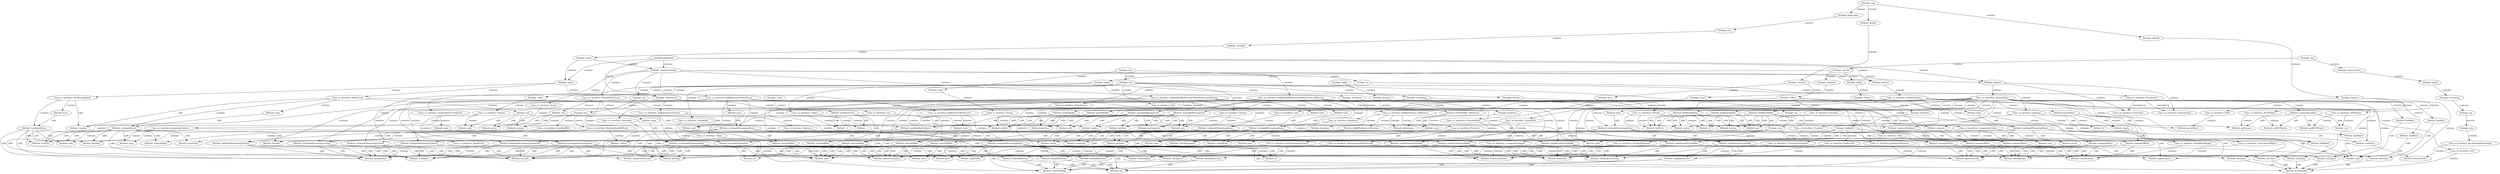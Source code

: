 strict digraph G {
  com [ label="Package: com" name="com" jgrapht_vertex_type="com.jwu.javaparser.dependencygraph.nodes.DependencyNode" id="com" type="PACKAGE" ];
  com_bankcomm [ label="Package: bankcomm" name="com.bankcomm" jgrapht_vertex_type="com.jwu.javaparser.dependencygraph.nodes.DependencyNode" id="com.bankcomm" type="PACKAGE" ];
  com_bankcomm_pccc [ label="Package: pccc" name="com.bankcomm.pccc" jgrapht_vertex_type="com.jwu.javaparser.dependencygraph.nodes.DependencyNode" id="com.bankcomm.pccc" type="PACKAGE" ];
  com_bankcomm_pccc_onesight [ label="Package: onesight" name="com.bankcomm.pccc.onesight" jgrapht_vertex_type="com.jwu.javaparser.dependencygraph.nodes.DependencyNode" id="com.bankcomm.pccc.onesight" type="PACKAGE" ];
  com_bankcomm_pccc_onesight_demo [ label="Package: demo" name="com.bankcomm.pccc.onesight.demo" jgrapht_vertex_type="com.jwu.javaparser.dependencygraph.nodes.DependencyNode" id="com.bankcomm.pccc.onesight.demo" type="PACKAGE" ];
  com_bankcomm_pccc_onesight_demo_sparkstreaming [ label="Package: sparkstreaming" name="com.bankcomm.pccc.onesight.demo.sparkstreaming" jgrapht_vertex_type="com.jwu.javaparser.dependencygraph.nodes.DependencyNode" id="com.bankcomm.pccc.onesight.demo.sparkstreaming" type="PACKAGE" ];
  com_bankcomm_pccc_onesight_demo_sparkstreaming_phase2 [ label="Package: phase2" name="com.bankcomm.pccc.onesight.demo.sparkstreaming.phase2" jgrapht_vertex_type="com.jwu.javaparser.dependencygraph.nodes.DependencyNode" id="com.bankcomm.pccc.onesight.demo.sparkstreaming.phase2" type="PACKAGE" ];
  sparkdemobeginner [ label="sparkdemobeginner" name="sparkdemobeginner" jgrapht_vertex_type="com.jwu.javaparser.dependencygraph.nodes.ProjectNode" id="sparkdemobeginner" ];
  com_bankcomm_pccc_onesight_demo_sparkstreaming_phase2_FunctionS [ label="Class_or_interface: FunctionS" name="com.bankcomm.pccc.onesight.demo.sparkstreaming.phase2.FunctionS" jgrapht_vertex_type="com.jwu.javaparser.dependencygraph.nodes.DependencyNode" id="com.bankcomm.pccc.onesight.demo.sparkstreaming.phase2.FunctionS" type="CLASS_OR_INTERFACE" ];
  java [ label="Package: java" name="java" jgrapht_vertex_type="com.jwu.javaparser.dependencygraph.nodes.DependencyNode" id="java" type="PACKAGE" ];
  java_io [ label="Package: io" name="java.io" jgrapht_vertex_type="com.jwu.javaparser.dependencygraph.nodes.DependencyNode" id="java.io" type="PACKAGE" ];
  java_io_Serializable [ label="Class_or_interface: Serializable" name="java.io.Serializable" jgrapht_vertex_type="com.jwu.javaparser.dependencygraph.nodes.DependencyNode" id="java.io.Serializable" type="CLASS_OR_INTERFACE" ];
  com_bankcomm_pccc_onesight_demo_spark [ label="Package: spark" name="com.bankcomm.pccc.onesight.demo.spark" jgrapht_vertex_type="com.jwu.javaparser.dependencygraph.nodes.DependencyNode" id="com.bankcomm.pccc.onesight.demo.spark" type="PACKAGE" ];
  com_bankcomm_pccc_onesight_demo_spark_framework [ label="Package: framework" name="com.bankcomm.pccc.onesight.demo.spark.framework" jgrapht_vertex_type="com.jwu.javaparser.dependencygraph.nodes.DependencyNode" id="com.bankcomm.pccc.onesight.demo.spark.framework" type="PACKAGE" ];
  com_bankcomm_pccc_onesight_demo_spark_framework_KafkaProducerFactory [ label="Class_or_interface: KafkaProducerFactory" name="com.bankcomm.pccc.onesight.demo.spark.framework.KafkaProducerFactory" jgrapht_vertex_type="com.jwu.javaparser.dependencygraph.nodes.DependencyNode" id="com.bankcomm.pccc.onesight.demo.spark.framework.KafkaProducerFactory" type="CLASS_OR_INTERFACE" ];
  com_bankcomm_pccc_onesight_demo_spark_framework_KafkaProducerFactory_assembleProperties [ label="Method: assembleProperties" name="com.bankcomm.pccc.onesight.demo.spark.framework.KafkaProducerFactory.assembleProperties" jgrapht_vertex_type="com.jwu.javaparser.dependencygraph.nodes.DependencyNode" id="com.bankcomm.pccc.onesight.demo.spark.framework.KafkaProducerFactory.assembleProperties" type="METHOD" ];
  com_bankcomm_pccc_onesight_demo_spark_framework_KafkaProducerFactory_createKafkaProducer [ label="Method: createKafkaProducer" name="com.bankcomm.pccc.onesight.demo.spark.framework.KafkaProducerFactory.createKafkaProducer" jgrapht_vertex_type="com.jwu.javaparser.dependencygraph.nodes.DependencyNode" id="com.bankcomm.pccc.onesight.demo.spark.framework.KafkaProducerFactory.createKafkaProducer" type="METHOD" ];
  java_util [ label="Package: util" name="java.util" jgrapht_vertex_type="com.jwu.javaparser.dependencygraph.nodes.DependencyNode" id="java.util" type="PACKAGE" ];
  java_util_Properties [ label="Class_or_interface: Properties" name="java.util.Properties" jgrapht_vertex_type="com.jwu.javaparser.dependencygraph.nodes.DependencyNode" id="java.util.Properties" type="CLASS_OR_INTERFACE" ];
  java_util_Properties_put [ label="Method: put" name="java.util.Properties.put" jgrapht_vertex_type="com.jwu.javaparser.dependencygraph.nodes.DependencyNode" id="java.util.Properties.put" type="METHOD" ];
  java_util_regex [ label="Package: regex" name="java.util.regex" jgrapht_vertex_type="com.jwu.javaparser.dependencygraph.nodes.DependencyNode" id="java.util.regex" type="PACKAGE" ];
  java_util_regex_Pattern [ label="Class_or_interface: Pattern" name="java.util.regex.Pattern" jgrapht_vertex_type="com.jwu.javaparser.dependencygraph.nodes.DependencyNode" id="java.util.regex.Pattern" type="CLASS_OR_INTERFACE" ];
  java_util_regex_Pattern_compile [ label="Method: compile" name="java.util.regex.Pattern.compile" jgrapht_vertex_type="com.jwu.javaparser.dependencygraph.nodes.DependencyNode" id="java.util.regex.Pattern.compile" type="METHOD" ];
  com_bankcomm_pccc_onesight_demo_spark_WordCountJava8 [ label="Class_or_interface: WordCountJava8" name="com.bankcomm.pccc.onesight.demo.spark.WordCountJava8" jgrapht_vertex_type="com.jwu.javaparser.dependencygraph.nodes.DependencyNode" id="com.bankcomm.pccc.onesight.demo.spark.WordCountJava8" type="CLASS_OR_INTERFACE" ];
  org [ label="Package: org" name="org" jgrapht_vertex_type="com.jwu.javaparser.dependencygraph.nodes.DependencyNode" id="org" type="PACKAGE" ];
  org_apache [ label="Package: apache" name="org.apache" jgrapht_vertex_type="com.jwu.javaparser.dependencygraph.nodes.DependencyNode" id="org.apache" type="PACKAGE" ];
  org_apache_spark [ label="Package: spark" name="org.apache.spark" jgrapht_vertex_type="com.jwu.javaparser.dependencygraph.nodes.DependencyNode" id="org.apache.spark" type="PACKAGE" ];
  org_apache_spark_SparkConf [ label="Class_or_interface: SparkConf" name="org.apache.spark.SparkConf" jgrapht_vertex_type="com.jwu.javaparser.dependencygraph.nodes.DependencyNode" id="org.apache.spark.SparkConf" type="CLASS_OR_INTERFACE" ];
  org_apache_spark_SparkConf_setAppName [ label="Method: setAppName" name="org.apache.spark.SparkConf.setAppName" jgrapht_vertex_type="com.jwu.javaparser.dependencygraph.nodes.DependencyNode" id="org.apache.spark.SparkConf.setAppName" type="METHOD" ];
  com_bankcomm_pccc_onesight_demo_spark_WordCountJava8_runSparkDemo [ label="Method: runSparkDemo" name="com.bankcomm.pccc.onesight.demo.spark.WordCountJava8.runSparkDemo" jgrapht_vertex_type="com.jwu.javaparser.dependencygraph.nodes.DependencyNode" id="com.bankcomm.pccc.onesight.demo.spark.WordCountJava8.runSparkDemo" type="METHOD" ];
  org_apache_spark_SparkConf_setMaster [ label="Method: setMaster" name="org.apache.spark.SparkConf.setMaster" jgrapht_vertex_type="com.jwu.javaparser.dependencygraph.nodes.DependencyNode" id="org.apache.spark.SparkConf.setMaster" type="METHOD" ];
  org_apache_spark_api [ label="Package: api" name="org.apache.spark.api" jgrapht_vertex_type="com.jwu.javaparser.dependencygraph.nodes.DependencyNode" id="org.apache.spark.api" type="PACKAGE" ];
  org_apache_spark_api_java [ label="Package: java" name="org.apache.spark.api.java" jgrapht_vertex_type="com.jwu.javaparser.dependencygraph.nodes.DependencyNode" id="org.apache.spark.api.java" type="PACKAGE" ];
  org_apache_spark_api_java_JavaSparkContext [ label="Class_or_interface: JavaSparkContext" name="org.apache.spark.api.java.JavaSparkContext" jgrapht_vertex_type="com.jwu.javaparser.dependencygraph.nodes.DependencyNode" id="org.apache.spark.api.java.JavaSparkContext" type="CLASS_OR_INTERFACE" ];
  org_apache_spark_api_java_JavaSparkContext_textFile [ label="Method: textFile" name="org.apache.spark.api.java.JavaSparkContext.textFile" jgrapht_vertex_type="com.jwu.javaparser.dependencygraph.nodes.DependencyNode" id="org.apache.spark.api.java.JavaSparkContext.textFile" type="METHOD" ];
  org_apache_spark_api_java_AbstractJavaRDDLike [ label="Class_or_interface: AbstractJavaRDDLike" name="org.apache.spark.api.java.AbstractJavaRDDLike" jgrapht_vertex_type="com.jwu.javaparser.dependencygraph.nodes.DependencyNode" id="org.apache.spark.api.java.AbstractJavaRDDLike" type="CLASS_OR_INTERFACE" ];
  org_apache_spark_api_java_AbstractJavaRDDLike_flatMap [ label="Method: flatMap" name="org.apache.spark.api.java.AbstractJavaRDDLike.flatMap" jgrapht_vertex_type="com.jwu.javaparser.dependencygraph.nodes.DependencyNode" id="org.apache.spark.api.java.AbstractJavaRDDLike.flatMap" type="METHOD" ];
  org_apache_spark_api_java_JavaSparkContext_stop [ label="Method: stop" name="org.apache.spark.api.java.JavaSparkContext.stop" jgrapht_vertex_type="com.jwu.javaparser.dependencygraph.nodes.DependencyNode" id="org.apache.spark.api.java.JavaSparkContext.stop" type="METHOD" ];
  com_bankcomm_pccc_onesight_demo_spark_WordCountJava8_main [ label="Method: main" name="com.bankcomm.pccc.onesight.demo.spark.WordCountJava8.main" jgrapht_vertex_type="com.jwu.javaparser.dependencygraph.nodes.DependencyNode" id="com.bankcomm.pccc.onesight.demo.spark.WordCountJava8.main" type="METHOD" ];
  com_bankcomm_pccc_onesight_demo_sparkstreaming_KafkaDirectWordCount [ label="Class_or_interface: KafkaDirectWordCount" name="com.bankcomm.pccc.onesight.demo.sparkstreaming.KafkaDirectWordCount" jgrapht_vertex_type="com.jwu.javaparser.dependencygraph.nodes.DependencyNode" id="com.bankcomm.pccc.onesight.demo.sparkstreaming.KafkaDirectWordCount" type="CLASS_OR_INTERFACE" ];
  com_bankcomm_pccc_onesight_demo_sparkstreaming_KafkaDirectWordCount_runSparkStreamingDemo [ label="Method: runSparkStreamingDemo" name="com.bankcomm.pccc.onesight.demo.sparkstreaming.KafkaDirectWordCount.runSparkStreamingDemo" jgrapht_vertex_type="com.jwu.javaparser.dependencygraph.nodes.DependencyNode" id="com.bankcomm.pccc.onesight.demo.sparkstreaming.KafkaDirectWordCount.runSparkStreamingDemo" type="METHOD" ];
  org_apache_spark_streaming [ label="Package: streaming" name="org.apache.spark.streaming" jgrapht_vertex_type="com.jwu.javaparser.dependencygraph.nodes.DependencyNode" id="org.apache.spark.streaming" type="PACKAGE" ];
  org_apache_spark_streaming_Durations [ label="Class_or_interface: Durations" name="org.apache.spark.streaming.Durations" jgrapht_vertex_type="com.jwu.javaparser.dependencygraph.nodes.DependencyNode" id="org.apache.spark.streaming.Durations" type="CLASS_OR_INTERFACE" ];
  org_apache_spark_streaming_Durations_seconds [ label="Method: seconds" name="org.apache.spark.streaming.Durations.seconds" jgrapht_vertex_type="com.jwu.javaparser.dependencygraph.nodes.DependencyNode" id="org.apache.spark.streaming.Durations.seconds" type="METHOD" ];
  com_google [ label="Package: google" name="com.google" jgrapht_vertex_type="com.jwu.javaparser.dependencygraph.nodes.DependencyNode" id="com.google" type="PACKAGE" ];
  com_google_common [ label="Package: common" name="com.google.common" jgrapht_vertex_type="com.jwu.javaparser.dependencygraph.nodes.DependencyNode" id="com.google.common" type="PACKAGE" ];
  com_google_common_collect [ label="Package: collect" name="com.google.common.collect" jgrapht_vertex_type="com.jwu.javaparser.dependencygraph.nodes.DependencyNode" id="com.google.common.collect" type="PACKAGE" ];
  com_google_common_collect_Sets [ label="Class_or_interface: Sets" name="com.google.common.collect.Sets" jgrapht_vertex_type="com.jwu.javaparser.dependencygraph.nodes.DependencyNode" id="com.google.common.collect.Sets" type="CLASS_OR_INTERFACE" ];
  com_google_common_collect_Sets_newHashSet [ label="Method: newHashSet" name="com.google.common.collect.Sets.newHashSet" jgrapht_vertex_type="com.jwu.javaparser.dependencygraph.nodes.DependencyNode" id="com.google.common.collect.Sets.newHashSet" type="METHOD" ];
  com_google_common_collect_Maps [ label="Class_or_interface: Maps" name="com.google.common.collect.Maps" jgrapht_vertex_type="com.jwu.javaparser.dependencygraph.nodes.DependencyNode" id="com.google.common.collect.Maps" type="CLASS_OR_INTERFACE" ];
  com_google_common_collect_Maps_newHashMap [ label="Method: newHashMap" name="com.google.common.collect.Maps.newHashMap" jgrapht_vertex_type="com.jwu.javaparser.dependencygraph.nodes.DependencyNode" id="com.google.common.collect.Maps.newHashMap" type="METHOD" ];
  java_util_Map [ label="Class_or_interface: Map" name="java.util.Map" jgrapht_vertex_type="com.jwu.javaparser.dependencygraph.nodes.DependencyNode" id="java.util.Map" type="CLASS_OR_INTERFACE" ];
  java_util_Map_put [ label="Method: put" name="java.util.Map.put" jgrapht_vertex_type="com.jwu.javaparser.dependencygraph.nodes.DependencyNode" id="java.util.Map.put" type="METHOD" ];
  org_apache_spark_streaming_kafka010 [ label="Package: kafka010" name="org.apache.spark.streaming.kafka010" jgrapht_vertex_type="com.jwu.javaparser.dependencygraph.nodes.DependencyNode" id="org.apache.spark.streaming.kafka010" type="PACKAGE" ];
  org_apache_spark_streaming_kafka010_LocationStrategies [ label="Class_or_interface: LocationStrategies" name="org.apache.spark.streaming.kafka010.LocationStrategies" jgrapht_vertex_type="com.jwu.javaparser.dependencygraph.nodes.DependencyNode" id="org.apache.spark.streaming.kafka010.LocationStrategies" type="CLASS_OR_INTERFACE" ];
  org_apache_spark_streaming_kafka010_LocationStrategies_PreferConsistent [ label="Method: PreferConsistent" name="org.apache.spark.streaming.kafka010.LocationStrategies.PreferConsistent" jgrapht_vertex_type="com.jwu.javaparser.dependencygraph.nodes.DependencyNode" id="org.apache.spark.streaming.kafka010.LocationStrategies.PreferConsistent" type="METHOD" ];
  org_apache_spark_streaming_kafka010_ConsumerStrategies [ label="Class_or_interface: ConsumerStrategies" name="org.apache.spark.streaming.kafka010.ConsumerStrategies" jgrapht_vertex_type="com.jwu.javaparser.dependencygraph.nodes.DependencyNode" id="org.apache.spark.streaming.kafka010.ConsumerStrategies" type="CLASS_OR_INTERFACE" ];
  org_apache_spark_streaming_kafka010_ConsumerStrategies_Subscribe [ label="Method: Subscribe" name="org.apache.spark.streaming.kafka010.ConsumerStrategies.Subscribe" jgrapht_vertex_type="com.jwu.javaparser.dependencygraph.nodes.DependencyNode" id="org.apache.spark.streaming.kafka010.ConsumerStrategies.Subscribe" type="METHOD" ];
  org_apache_spark_streaming_kafka010_KafkaUtils [ label="Class_or_interface: KafkaUtils" name="org.apache.spark.streaming.kafka010.KafkaUtils" jgrapht_vertex_type="com.jwu.javaparser.dependencygraph.nodes.DependencyNode" id="org.apache.spark.streaming.kafka010.KafkaUtils" type="CLASS_OR_INTERFACE" ];
  org_apache_spark_streaming_kafka010_KafkaUtils_createDirectStream [ label="Method: createDirectStream" name="org.apache.spark.streaming.kafka010.KafkaUtils.createDirectStream" jgrapht_vertex_type="com.jwu.javaparser.dependencygraph.nodes.DependencyNode" id="org.apache.spark.streaming.kafka010.KafkaUtils.createDirectStream" type="METHOD" ];
  org_apache_spark_streaming_kafka010_HasOffsetRanges [ label="Class_or_interface: HasOffsetRanges" name="org.apache.spark.streaming.kafka010.HasOffsetRanges" jgrapht_vertex_type="com.jwu.javaparser.dependencygraph.nodes.DependencyNode" id="org.apache.spark.streaming.kafka010.HasOffsetRanges" type="CLASS_OR_INTERFACE" ];
  org_apache_spark_streaming_kafka010_HasOffsetRanges_offsetRanges [ label="Method: offsetRanges" name="org.apache.spark.streaming.kafka010.HasOffsetRanges.offsetRanges" jgrapht_vertex_type="com.jwu.javaparser.dependencygraph.nodes.DependencyNode" id="org.apache.spark.streaming.kafka010.HasOffsetRanges.offsetRanges" type="METHOD" ];
  org_apache_spark_streaming_api [ label="Package: api" name="org.apache.spark.streaming.api" jgrapht_vertex_type="com.jwu.javaparser.dependencygraph.nodes.DependencyNode" id="org.apache.spark.streaming.api" type="PACKAGE" ];
  org_apache_spark_streaming_api_java [ label="Package: java" name="org.apache.spark.streaming.api.java" jgrapht_vertex_type="com.jwu.javaparser.dependencygraph.nodes.DependencyNode" id="org.apache.spark.streaming.api.java" type="PACKAGE" ];
  org_apache_spark_streaming_api_java_JavaInputDStream [ label="Class_or_interface: JavaInputDStream" name="org.apache.spark.streaming.api.java.JavaInputDStream" jgrapht_vertex_type="com.jwu.javaparser.dependencygraph.nodes.DependencyNode" id="org.apache.spark.streaming.api.java.JavaInputDStream" type="CLASS_OR_INTERFACE" ];
  org_apache_spark_streaming_api_java_JavaInputDStream_inputDStream [ label="Method: inputDStream" name="org.apache.spark.streaming.api.java.JavaInputDStream.inputDStream" jgrapht_vertex_type="com.jwu.javaparser.dependencygraph.nodes.DependencyNode" id="org.apache.spark.streaming.api.java.JavaInputDStream.inputDStream" type="METHOD" ];
  org_apache_spark_streaming_kafka010_CanCommitOffsets [ label="Class_or_interface: CanCommitOffsets" name="org.apache.spark.streaming.kafka010.CanCommitOffsets" jgrapht_vertex_type="com.jwu.javaparser.dependencygraph.nodes.DependencyNode" id="org.apache.spark.streaming.kafka010.CanCommitOffsets" type="CLASS_OR_INTERFACE" ];
  org_apache_spark_streaming_kafka010_CanCommitOffsets_commitAsync [ label="Method: commitAsync" name="org.apache.spark.streaming.kafka010.CanCommitOffsets.commitAsync" jgrapht_vertex_type="com.jwu.javaparser.dependencygraph.nodes.DependencyNode" id="org.apache.spark.streaming.kafka010.CanCommitOffsets.commitAsync" type="METHOD" ];
  org_apache_spark_streaming_api_java_AbstractJavaDStreamLike [ label="Class_or_interface: AbstractJavaDStreamLike" name="org.apache.spark.streaming.api.java.AbstractJavaDStreamLike" jgrapht_vertex_type="com.jwu.javaparser.dependencygraph.nodes.DependencyNode" id="org.apache.spark.streaming.api.java.AbstractJavaDStreamLike" type="CLASS_OR_INTERFACE" ];
  org_apache_spark_streaming_api_java_AbstractJavaDStreamLike_flatMap [ label="Method: flatMap" name="org.apache.spark.streaming.api.java.AbstractJavaDStreamLike.flatMap" jgrapht_vertex_type="com.jwu.javaparser.dependencygraph.nodes.DependencyNode" id="org.apache.spark.streaming.api.java.AbstractJavaDStreamLike.flatMap" type="METHOD" ];
  org_apache_spark_streaming_api_java_AbstractJavaDStreamLike_print [ label="Method: print" name="org.apache.spark.streaming.api.java.AbstractJavaDStreamLike.print" jgrapht_vertex_type="com.jwu.javaparser.dependencygraph.nodes.DependencyNode" id="org.apache.spark.streaming.api.java.AbstractJavaDStreamLike.print" type="METHOD" ];
  org_apache_spark_streaming_api_java_JavaStreamingContext [ label="Class_or_interface: JavaStreamingContext" name="org.apache.spark.streaming.api.java.JavaStreamingContext" jgrapht_vertex_type="com.jwu.javaparser.dependencygraph.nodes.DependencyNode" id="org.apache.spark.streaming.api.java.JavaStreamingContext" type="CLASS_OR_INTERFACE" ];
  org_apache_spark_streaming_api_java_JavaStreamingContext_start [ label="Method: start" name="org.apache.spark.streaming.api.java.JavaStreamingContext.start" jgrapht_vertex_type="com.jwu.javaparser.dependencygraph.nodes.DependencyNode" id="org.apache.spark.streaming.api.java.JavaStreamingContext.start" type="METHOD" ];
  org_apache_spark_streaming_api_java_JavaStreamingContext_awaitTermination [ label="Method: awaitTermination" name="org.apache.spark.streaming.api.java.JavaStreamingContext.awaitTermination" jgrapht_vertex_type="com.jwu.javaparser.dependencygraph.nodes.DependencyNode" id="org.apache.spark.streaming.api.java.JavaStreamingContext.awaitTermination" type="METHOD" ];
  com_bankcomm_pccc_onesight_demo_sparkstreaming_KafkaDirectWordCount_main [ label="Method: main" name="com.bankcomm.pccc.onesight.demo.sparkstreaming.KafkaDirectWordCount.main" jgrapht_vertex_type="com.jwu.javaparser.dependencygraph.nodes.DependencyNode" id="com.bankcomm.pccc.onesight.demo.sparkstreaming.KafkaDirectWordCount.main" type="METHOD" ];
  com_bankcomm_pccc_onesight_demo_sparkstreaming_KafkaToKafkaDirectAccWordCount_oldVersion [ label="Class_or_interface: KafkaToKafkaDirectAccWordCount_oldVersion" name="com.bankcomm.pccc.onesight.demo.sparkstreaming.KafkaToKafkaDirectAccWordCount_oldVersion" jgrapht_vertex_type="com.jwu.javaparser.dependencygraph.nodes.DependencyNode" id="com.bankcomm.pccc.onesight.demo.sparkstreaming.KafkaToKafkaDirectAccWordCount_oldVersion" type="CLASS_OR_INTERFACE" ];
  com_bankcomm_pccc_onesight_demo_sparkstreaming_KafkaToKafkaDirectAccWordCount_oldVersion_initSparkStreamingContext [ label="Method: initSparkStreamingContext" name="com.bankcomm.pccc.onesight.demo.sparkstreaming.KafkaToKafkaDirectAccWordCount_oldVersion.initSparkStreamingContext" jgrapht_vertex_type="com.jwu.javaparser.dependencygraph.nodes.DependencyNode" id="com.bankcomm.pccc.onesight.demo.sparkstreaming.KafkaToKafkaDirectAccWordCount_oldVersion.initSparkStreamingContext" type="METHOD" ];
  com_bankcomm_pccc_onesight_demo_sparkstreaming_KafkaToKafkaDirectAccWordCount_oldVersion_runSparkStreamingDemo [ label="Method: runSparkStreamingDemo" name="com.bankcomm.pccc.onesight.demo.sparkstreaming.KafkaToKafkaDirectAccWordCount_oldVersion.runSparkStreamingDemo" jgrapht_vertex_type="com.jwu.javaparser.dependencygraph.nodes.DependencyNode" id="com.bankcomm.pccc.onesight.demo.sparkstreaming.KafkaToKafkaDirectAccWordCount_oldVersion.runSparkStreamingDemo" type="METHOD" ];
  org_apache_spark_streaming_api_java_JavaStreamingContext_checkpoint [ label="Method: checkpoint" name="org.apache.spark.streaming.api.java.JavaStreamingContext.checkpoint" jgrapht_vertex_type="com.jwu.javaparser.dependencygraph.nodes.DependencyNode" id="org.apache.spark.streaming.api.java.JavaStreamingContext.checkpoint" type="METHOD" ];
  org_apache_spark_streaming_api_java_JavaStreamingContext_sparkContext [ label="Method: sparkContext" name="org.apache.spark.streaming.api.java.JavaStreamingContext.sparkContext" jgrapht_vertex_type="com.jwu.javaparser.dependencygraph.nodes.DependencyNode" id="org.apache.spark.streaming.api.java.JavaStreamingContext.sparkContext" type="METHOD" ];
  org_apache_spark_api_java_JavaSparkContext_broadcast [ label="Method: broadcast" name="org.apache.spark.api.java.JavaSparkContext.broadcast" jgrapht_vertex_type="com.jwu.javaparser.dependencygraph.nodes.DependencyNode" id="org.apache.spark.api.java.JavaSparkContext.broadcast" type="METHOD" ];
  com_bankcomm_pccc_onesight_demo_sparkstreaming_KafkaToKafkaDirectAccWordCount_oldVersion_readStreamFromKafka [ label="Method: readStreamFromKafka" name="com.bankcomm.pccc.onesight.demo.sparkstreaming.KafkaToKafkaDirectAccWordCount_oldVersion.readStreamFromKafka" jgrapht_vertex_type="com.jwu.javaparser.dependencygraph.nodes.DependencyNode" id="com.bankcomm.pccc.onesight.demo.sparkstreaming.KafkaToKafkaDirectAccWordCount_oldVersion.readStreamFromKafka" type="METHOD" ];
  com_bankcomm_pccc_onesight_demo_sparkstreaming_KafkaToKafkaDirectAccWordCount_oldVersion_manageOffsets [ label="Method: manageOffsets" name="com.bankcomm.pccc.onesight.demo.sparkstreaming.KafkaToKafkaDirectAccWordCount_oldVersion.manageOffsets" jgrapht_vertex_type="com.jwu.javaparser.dependencygraph.nodes.DependencyNode" id="com.bankcomm.pccc.onesight.demo.sparkstreaming.KafkaToKafkaDirectAccWordCount_oldVersion.manageOffsets" type="METHOD" ];
  org_apache_spark_api_java_Optional [ label="Class_or_interface: Optional" name="org.apache.spark.api.java.Optional" jgrapht_vertex_type="com.jwu.javaparser.dependencygraph.nodes.DependencyNode" id="org.apache.spark.api.java.Optional" type="CLASS_OR_INTERFACE" ];
  org_apache_spark_api_java_Optional_empty [ label="Method: empty" name="org.apache.spark.api.java.Optional.empty" jgrapht_vertex_type="com.jwu.javaparser.dependencygraph.nodes.DependencyNode" id="org.apache.spark.api.java.Optional.empty" type="METHOD" ];
  org_apache_spark_broadcast [ label="Package: broadcast" name="org.apache.spark.broadcast" jgrapht_vertex_type="com.jwu.javaparser.dependencygraph.nodes.DependencyNode" id="org.apache.spark.broadcast" type="PACKAGE" ];
  org_apache_spark_broadcast_Broadcast [ label="Class_or_interface: Broadcast" name="org.apache.spark.broadcast.Broadcast" jgrapht_vertex_type="com.jwu.javaparser.dependencygraph.nodes.DependencyNode" id="org.apache.spark.broadcast.Broadcast" type="CLASS_OR_INTERFACE" ];
  org_apache_spark_broadcast_Broadcast_getValue [ label="Method: getValue" name="org.apache.spark.broadcast.Broadcast.getValue" jgrapht_vertex_type="com.jwu.javaparser.dependencygraph.nodes.DependencyNode" id="org.apache.spark.broadcast.Broadcast.getValue" type="METHOD" ];
  com_bankcomm_pccc_onesight_demo_sparkstreaming_KafkaToKafkaDirectAccWordCount_oldVersion_startAndWait [ label="Method: startAndWait" name="com.bankcomm.pccc.onesight.demo.sparkstreaming.KafkaToKafkaDirectAccWordCount_oldVersion.startAndWait" jgrapht_vertex_type="com.jwu.javaparser.dependencygraph.nodes.DependencyNode" id="com.bankcomm.pccc.onesight.demo.sparkstreaming.KafkaToKafkaDirectAccWordCount_oldVersion.startAndWait" type="METHOD" ];
  com_bankcomm_pccc_onesight_demo_sparkstreaming_KafkaToKafkaDirectAccWordCount_oldVersion_initTopics [ label="Method: initTopics" name="com.bankcomm.pccc.onesight.demo.sparkstreaming.KafkaToKafkaDirectAccWordCount_oldVersion.initTopics" jgrapht_vertex_type="com.jwu.javaparser.dependencygraph.nodes.DependencyNode" id="com.bankcomm.pccc.onesight.demo.sparkstreaming.KafkaToKafkaDirectAccWordCount_oldVersion.initTopics" type="METHOD" ];
  com_bankcomm_pccc_onesight_demo_sparkstreaming_KafkaToKafkaDirectAccWordCount_oldVersion_initKafkaParams [ label="Method: initKafkaParams" name="com.bankcomm.pccc.onesight.demo.sparkstreaming.KafkaToKafkaDirectAccWordCount_oldVersion.initKafkaParams" jgrapht_vertex_type="com.jwu.javaparser.dependencygraph.nodes.DependencyNode" id="com.bankcomm.pccc.onesight.demo.sparkstreaming.KafkaToKafkaDirectAccWordCount_oldVersion.initKafkaParams" type="METHOD" ];
  com_bankcomm_pccc_onesight_demo_spark_framework_KafkaProducer_oldVersion [ label="Class_or_interface: KafkaProducer_oldVersion" name="com.bankcomm.pccc.onesight.demo.spark.framework.KafkaProducer_oldVersion" jgrapht_vertex_type="com.jwu.javaparser.dependencygraph.nodes.DependencyNode" id="com.bankcomm.pccc.onesight.demo.spark.framework.KafkaProducer_oldVersion" type="CLASS_OR_INTERFACE" ];
  com_bankcomm_pccc_onesight_demo_spark_framework_KafkaProducer_oldVersion_getInstance [ label="Method: getInstance" name="com.bankcomm.pccc.onesight.demo.spark.framework.KafkaProducer_oldVersion.getInstance" jgrapht_vertex_type="com.jwu.javaparser.dependencygraph.nodes.DependencyNode" id="com.bankcomm.pccc.onesight.demo.spark.framework.KafkaProducer_oldVersion.getInstance" type="METHOD" ];
  com_bankcomm_pccc_onesight_demo_sparkstreaming_KafkaToKafkaDirectAccWordCount_oldVersion_sendToKafka_oldVersion [ label="Method: sendToKafka_oldVersion" name="com.bankcomm.pccc.onesight.demo.sparkstreaming.KafkaToKafkaDirectAccWordCount_oldVersion.sendToKafka_oldVersion" jgrapht_vertex_type="com.jwu.javaparser.dependencygraph.nodes.DependencyNode" id="com.bankcomm.pccc.onesight.demo.sparkstreaming.KafkaToKafkaDirectAccWordCount_oldVersion.sendToKafka_oldVersion" type="METHOD" ];
  com_bankcomm_pccc_onesight_demo_spark_framework_KafkaProducer_oldVersion_send [ label="Method: send" name="com.bankcomm.pccc.onesight.demo.spark.framework.KafkaProducer_oldVersion.send" jgrapht_vertex_type="com.jwu.javaparser.dependencygraph.nodes.DependencyNode" id="com.bankcomm.pccc.onesight.demo.spark.framework.KafkaProducer_oldVersion.send" type="METHOD" ];
  com_google_common_collect_Lists [ label="Class_or_interface: Lists" name="com.google.common.collect.Lists" jgrapht_vertex_type="com.jwu.javaparser.dependencygraph.nodes.DependencyNode" id="com.google.common.collect.Lists" type="CLASS_OR_INTERFACE" ];
  com_google_common_collect_Lists_newArrayList [ label="Method: newArrayList" name="com.google.common.collect.Lists.newArrayList" jgrapht_vertex_type="com.jwu.javaparser.dependencygraph.nodes.DependencyNode" id="com.google.common.collect.Lists.newArrayList" type="METHOD" ];
  com_bankcomm_pccc_onesight_demo_sparkstreaming_KafkaToKafkaDirectAccWordCount_oldVersion_assmebleMessageList [ label="Method: assmebleMessageList" name="com.bankcomm.pccc.onesight.demo.sparkstreaming.KafkaToKafkaDirectAccWordCount_oldVersion.assmebleMessageList" jgrapht_vertex_type="com.jwu.javaparser.dependencygraph.nodes.DependencyNode" id="com.bankcomm.pccc.onesight.demo.sparkstreaming.KafkaToKafkaDirectAccWordCount_oldVersion.assmebleMessageList" type="METHOD" ];
  java_util_Iterator [ label="Class_or_interface: Iterator" name="java.util.Iterator" jgrapht_vertex_type="com.jwu.javaparser.dependencygraph.nodes.DependencyNode" id="java.util.Iterator" type="CLASS_OR_INTERFACE" ];
  java_util_Iterator_next [ label="Method: next" name="java.util.Iterator.next" jgrapht_vertex_type="com.jwu.javaparser.dependencygraph.nodes.DependencyNode" id="java.util.Iterator.next" type="METHOD" ];
  java_io_PrintStream [ label="Class_or_interface: PrintStream" name="java.io.PrintStream" jgrapht_vertex_type="com.jwu.javaparser.dependencygraph.nodes.DependencyNode" id="java.io.PrintStream" type="CLASS_OR_INTERFACE" ];
  java_io_PrintStream_println [ label="Method: println" name="java.io.PrintStream.println" jgrapht_vertex_type="com.jwu.javaparser.dependencygraph.nodes.DependencyNode" id="java.io.PrintStream.println" type="METHOD" ];
  java_util_Date [ label="Class_or_interface: Date" name="java.util.Date" jgrapht_vertex_type="com.jwu.javaparser.dependencygraph.nodes.DependencyNode" id="java.util.Date" type="CLASS_OR_INTERFACE" ];
  java_util_Date_getTime [ label="Method: getTime" name="java.util.Date.getTime" jgrapht_vertex_type="com.jwu.javaparser.dependencygraph.nodes.DependencyNode" id="java.util.Date.getTime" type="METHOD" ];
  java_lang [ label="Package: lang" name="java.lang" jgrapht_vertex_type="com.jwu.javaparser.dependencygraph.nodes.DependencyNode" id="java.lang" type="PACKAGE" ];
  java_lang_String [ label="Class_or_interface: String" name="java.lang.String" jgrapht_vertex_type="com.jwu.javaparser.dependencygraph.nodes.DependencyNode" id="java.lang.String" type="CLASS_OR_INTERFACE" ];
  java_lang_String_replace [ label="Method: replace" name="java.lang.String.replace" jgrapht_vertex_type="com.jwu.javaparser.dependencygraph.nodes.DependencyNode" id="java.lang.String.replace" type="METHOD" ];
  java_util_List [ label="Class_or_interface: List" name="java.util.List" jgrapht_vertex_type="com.jwu.javaparser.dependencygraph.nodes.DependencyNode" id="java.util.List" type="CLASS_OR_INTERFACE" ];
  java_util_List_add [ label="Method: add" name="java.util.List.add" jgrapht_vertex_type="com.jwu.javaparser.dependencygraph.nodes.DependencyNode" id="java.util.List.add" type="METHOD" ];
  java_util_Iterator_hasNext [ label="Method: hasNext" name="java.util.Iterator.hasNext" jgrapht_vertex_type="com.jwu.javaparser.dependencygraph.nodes.DependencyNode" id="java.util.Iterator.hasNext" type="METHOD" ];
  com_bankcomm_pccc_onesight_demo_sparkstreaming_KafkaToKafkaDirectAccWordCount_oldVersion_main [ label="Method: main" name="com.bankcomm.pccc.onesight.demo.sparkstreaming.KafkaToKafkaDirectAccWordCount_oldVersion.main" jgrapht_vertex_type="com.jwu.javaparser.dependencygraph.nodes.DependencyNode" id="com.bankcomm.pccc.onesight.demo.sparkstreaming.KafkaToKafkaDirectAccWordCount_oldVersion.main" type="METHOD" ];
  com_bankcomm_pccc_onesight_demo_sparkstreaming_phase2_PredicationS [ label="Class_or_interface: PredicationS" name="com.bankcomm.pccc.onesight.demo.sparkstreaming.phase2.PredicationS" jgrapht_vertex_type="com.jwu.javaparser.dependencygraph.nodes.DependencyNode" id="com.bankcomm.pccc.onesight.demo.sparkstreaming.phase2.PredicationS" type="CLASS_OR_INTERFACE" ];
  com_bankcomm_pccc_onesight_demo_sparkstreaming_KafkaDirectAccWordCount [ label="Class_or_interface: KafkaDirectAccWordCount" name="com.bankcomm.pccc.onesight.demo.sparkstreaming.KafkaDirectAccWordCount" jgrapht_vertex_type="com.jwu.javaparser.dependencygraph.nodes.DependencyNode" id="com.bankcomm.pccc.onesight.demo.sparkstreaming.KafkaDirectAccWordCount" type="CLASS_OR_INTERFACE" ];
  com_bankcomm_pccc_onesight_demo_sparkstreaming_KafkaDirectAccWordCount_initSparkStreamingContext [ label="Method: initSparkStreamingContext" name="com.bankcomm.pccc.onesight.demo.sparkstreaming.KafkaDirectAccWordCount.initSparkStreamingContext" jgrapht_vertex_type="com.jwu.javaparser.dependencygraph.nodes.DependencyNode" id="com.bankcomm.pccc.onesight.demo.sparkstreaming.KafkaDirectAccWordCount.initSparkStreamingContext" type="METHOD" ];
  com_bankcomm_pccc_onesight_demo_sparkstreaming_KafkaDirectAccWordCount_runSparkStreamingDemo [ label="Method: runSparkStreamingDemo" name="com.bankcomm.pccc.onesight.demo.sparkstreaming.KafkaDirectAccWordCount.runSparkStreamingDemo" jgrapht_vertex_type="com.jwu.javaparser.dependencygraph.nodes.DependencyNode" id="com.bankcomm.pccc.onesight.demo.sparkstreaming.KafkaDirectAccWordCount.runSparkStreamingDemo" type="METHOD" ];
  com_bankcomm_pccc_onesight_demo_sparkstreaming_KafkaDirectAccWordCount_readStreamFromKafka [ label="Method: readStreamFromKafka" name="com.bankcomm.pccc.onesight.demo.sparkstreaming.KafkaDirectAccWordCount.readStreamFromKafka" jgrapht_vertex_type="com.jwu.javaparser.dependencygraph.nodes.DependencyNode" id="com.bankcomm.pccc.onesight.demo.sparkstreaming.KafkaDirectAccWordCount.readStreamFromKafka" type="METHOD" ];
  com_bankcomm_pccc_onesight_demo_sparkstreaming_KafkaDirectAccWordCount_manageOffsets [ label="Method: manageOffsets" name="com.bankcomm.pccc.onesight.demo.sparkstreaming.KafkaDirectAccWordCount.manageOffsets" jgrapht_vertex_type="com.jwu.javaparser.dependencygraph.nodes.DependencyNode" id="com.bankcomm.pccc.onesight.demo.sparkstreaming.KafkaDirectAccWordCount.manageOffsets" type="METHOD" ];
  com_bankcomm_pccc_onesight_demo_sparkstreaming_KafkaDirectAccWordCount_startAndWait [ label="Method: startAndWait" name="com.bankcomm.pccc.onesight.demo.sparkstreaming.KafkaDirectAccWordCount.startAndWait" jgrapht_vertex_type="com.jwu.javaparser.dependencygraph.nodes.DependencyNode" id="com.bankcomm.pccc.onesight.demo.sparkstreaming.KafkaDirectAccWordCount.startAndWait" type="METHOD" ];
  com_bankcomm_pccc_onesight_demo_sparkstreaming_KafkaDirectAccWordCount_initTopics [ label="Method: initTopics" name="com.bankcomm.pccc.onesight.demo.sparkstreaming.KafkaDirectAccWordCount.initTopics" jgrapht_vertex_type="com.jwu.javaparser.dependencygraph.nodes.DependencyNode" id="com.bankcomm.pccc.onesight.demo.sparkstreaming.KafkaDirectAccWordCount.initTopics" type="METHOD" ];
  com_bankcomm_pccc_onesight_demo_sparkstreaming_KafkaDirectAccWordCount_initKafkaParams [ label="Method: initKafkaParams" name="com.bankcomm.pccc.onesight.demo.sparkstreaming.KafkaDirectAccWordCount.initKafkaParams" jgrapht_vertex_type="com.jwu.javaparser.dependencygraph.nodes.DependencyNode" id="com.bankcomm.pccc.onesight.demo.sparkstreaming.KafkaDirectAccWordCount.initKafkaParams" type="METHOD" ];
  com_bankcomm_pccc_onesight_demo_sparkstreaming_KafkaDirectAccWordCount_main [ label="Method: main" name="com.bankcomm.pccc.onesight.demo.sparkstreaming.KafkaDirectAccWordCount.main" jgrapht_vertex_type="com.jwu.javaparser.dependencygraph.nodes.DependencyNode" id="com.bankcomm.pccc.onesight.demo.sparkstreaming.KafkaDirectAccWordCount.main" type="METHOD" ];
  com_bankcomm_pccc_onesight_demo_sparkstreaming_SocketWordCount [ label="Class_or_interface: SocketWordCount" name="com.bankcomm.pccc.onesight.demo.sparkstreaming.SocketWordCount" jgrapht_vertex_type="com.jwu.javaparser.dependencygraph.nodes.DependencyNode" id="com.bankcomm.pccc.onesight.demo.sparkstreaming.SocketWordCount" type="CLASS_OR_INTERFACE" ];
  com_bankcomm_pccc_onesight_demo_sparkstreaming_SocketWordCount_runSparkStreamingDemo [ label="Method: runSparkStreamingDemo" name="com.bankcomm.pccc.onesight.demo.sparkstreaming.SocketWordCount.runSparkStreamingDemo" jgrapht_vertex_type="com.jwu.javaparser.dependencygraph.nodes.DependencyNode" id="com.bankcomm.pccc.onesight.demo.sparkstreaming.SocketWordCount.runSparkStreamingDemo" type="METHOD" ];
  org_apache_spark_streaming_api_java_JavaStreamingContext_socketTextStream [ label="Method: socketTextStream" name="org.apache.spark.streaming.api.java.JavaStreamingContext.socketTextStream" jgrapht_vertex_type="com.jwu.javaparser.dependencygraph.nodes.DependencyNode" id="org.apache.spark.streaming.api.java.JavaStreamingContext.socketTextStream" type="METHOD" ];
  java_lang_String_split [ label="Method: split" name="java.lang.String.split" jgrapht_vertex_type="com.jwu.javaparser.dependencygraph.nodes.DependencyNode" id="java.lang.String.split" type="METHOD" ];
  com_bankcomm_pccc_onesight_demo_sparkstreaming_SocketWordCount_call [ label="Method: call" name="com.bankcomm.pccc.onesight.demo.sparkstreaming.SocketWordCount.call" jgrapht_vertex_type="com.jwu.javaparser.dependencygraph.nodes.DependencyNode" id="com.bankcomm.pccc.onesight.demo.sparkstreaming.SocketWordCount.call" type="METHOD" ];
  java_util_Arrays [ label="Class_or_interface: Arrays" name="java.util.Arrays" jgrapht_vertex_type="com.jwu.javaparser.dependencygraph.nodes.DependencyNode" id="java.util.Arrays" type="CLASS_OR_INTERFACE" ];
  java_util_Arrays_asList [ label="Method: asList" name="java.util.Arrays.asList" jgrapht_vertex_type="com.jwu.javaparser.dependencygraph.nodes.DependencyNode" id="java.util.Arrays.asList" type="METHOD" ];
  java_util_List_iterator [ label="Method: iterator" name="java.util.List.iterator" jgrapht_vertex_type="com.jwu.javaparser.dependencygraph.nodes.DependencyNode" id="java.util.List.iterator" type="METHOD" ];
  org_apache_spark_streaming_api_java_AbstractJavaDStreamLike_mapToPair [ label="Method: mapToPair" name="org.apache.spark.streaming.api.java.AbstractJavaDStreamLike.mapToPair" jgrapht_vertex_type="com.jwu.javaparser.dependencygraph.nodes.DependencyNode" id="org.apache.spark.streaming.api.java.AbstractJavaDStreamLike.mapToPair" type="METHOD" ];
  org_apache_spark_streaming_api_java_JavaPairDStream [ label="Class_or_interface: JavaPairDStream" name="org.apache.spark.streaming.api.java.JavaPairDStream" jgrapht_vertex_type="com.jwu.javaparser.dependencygraph.nodes.DependencyNode" id="org.apache.spark.streaming.api.java.JavaPairDStream" type="CLASS_OR_INTERFACE" ];
  org_apache_spark_streaming_api_java_JavaPairDStream_reduceByKey [ label="Method: reduceByKey" name="org.apache.spark.streaming.api.java.JavaPairDStream.reduceByKey" jgrapht_vertex_type="com.jwu.javaparser.dependencygraph.nodes.DependencyNode" id="org.apache.spark.streaming.api.java.JavaPairDStream.reduceByKey" type="METHOD" ];
  org_apache_spark_streaming_api_java_JavaStreamingContext_close [ label="Method: close" name="org.apache.spark.streaming.api.java.JavaStreamingContext.close" jgrapht_vertex_type="com.jwu.javaparser.dependencygraph.nodes.DependencyNode" id="org.apache.spark.streaming.api.java.JavaStreamingContext.close" type="METHOD" ];
  com_bankcomm_pccc_onesight_demo_sparkstreaming_SocketWordCount_main [ label="Method: main" name="com.bankcomm.pccc.onesight.demo.sparkstreaming.SocketWordCount.main" jgrapht_vertex_type="com.jwu.javaparser.dependencygraph.nodes.DependencyNode" id="com.bankcomm.pccc.onesight.demo.sparkstreaming.SocketWordCount.main" type="METHOD" ];
  com_bankcomm_pccc_onesight_demo_sparkstreaming_SocketWordCountJava8 [ label="Class_or_interface: SocketWordCountJava8" name="com.bankcomm.pccc.onesight.demo.sparkstreaming.SocketWordCountJava8" jgrapht_vertex_type="com.jwu.javaparser.dependencygraph.nodes.DependencyNode" id="com.bankcomm.pccc.onesight.demo.sparkstreaming.SocketWordCountJava8" type="CLASS_OR_INTERFACE" ];
  com_bankcomm_pccc_onesight_demo_sparkstreaming_SocketWordCountJava8_runSparkStreamingDemo [ label="Method: runSparkStreamingDemo" name="com.bankcomm.pccc.onesight.demo.sparkstreaming.SocketWordCountJava8.runSparkStreamingDemo" jgrapht_vertex_type="com.jwu.javaparser.dependencygraph.nodes.DependencyNode" id="com.bankcomm.pccc.onesight.demo.sparkstreaming.SocketWordCountJava8.runSparkStreamingDemo" type="METHOD" ];
  com_bankcomm_pccc_onesight_demo_sparkstreaming_SocketWordCountJava8_main [ label="Method: main" name="com.bankcomm.pccc.onesight.demo.sparkstreaming.SocketWordCountJava8.main" jgrapht_vertex_type="com.jwu.javaparser.dependencygraph.nodes.DependencyNode" id="com.bankcomm.pccc.onesight.demo.sparkstreaming.SocketWordCountJava8.main" type="METHOD" ];
  com_bankcomm_pccc_onesight_demo_sparkstreaming_KafkaToKafkaDirectAccWordCount_newVersion [ label="Class_or_interface: KafkaToKafkaDirectAccWordCount_newVersion" name="com.bankcomm.pccc.onesight.demo.sparkstreaming.KafkaToKafkaDirectAccWordCount_newVersion" jgrapht_vertex_type="com.jwu.javaparser.dependencygraph.nodes.DependencyNode" id="com.bankcomm.pccc.onesight.demo.sparkstreaming.KafkaToKafkaDirectAccWordCount_newVersion" type="CLASS_OR_INTERFACE" ];
  com_bankcomm_pccc_onesight_demo_sparkstreaming_KafkaToKafkaDirectAccWordCount_newVersion_initSparkStreamingContext [ label="Method: initSparkStreamingContext" name="com.bankcomm.pccc.onesight.demo.sparkstreaming.KafkaToKafkaDirectAccWordCount_newVersion.initSparkStreamingContext" jgrapht_vertex_type="com.jwu.javaparser.dependencygraph.nodes.DependencyNode" id="com.bankcomm.pccc.onesight.demo.sparkstreaming.KafkaToKafkaDirectAccWordCount_newVersion.initSparkStreamingContext" type="METHOD" ];
  com_bankcomm_pccc_onesight_demo_sparkstreaming_KafkaToKafkaDirectAccWordCount_newVersion_runSparkStreamingDemo [ label="Method: runSparkStreamingDemo" name="com.bankcomm.pccc.onesight.demo.sparkstreaming.KafkaToKafkaDirectAccWordCount_newVersion.runSparkStreamingDemo" jgrapht_vertex_type="com.jwu.javaparser.dependencygraph.nodes.DependencyNode" id="com.bankcomm.pccc.onesight.demo.sparkstreaming.KafkaToKafkaDirectAccWordCount_newVersion.runSparkStreamingDemo" type="METHOD" ];
  com_bankcomm_pccc_onesight_demo_sparkstreaming_KafkaToKafkaDirectAccWordCount_newVersion_readStreamFromKafka [ label="Method: readStreamFromKafka" name="com.bankcomm.pccc.onesight.demo.sparkstreaming.KafkaToKafkaDirectAccWordCount_newVersion.readStreamFromKafka" jgrapht_vertex_type="com.jwu.javaparser.dependencygraph.nodes.DependencyNode" id="com.bankcomm.pccc.onesight.demo.sparkstreaming.KafkaToKafkaDirectAccWordCount_newVersion.readStreamFromKafka" type="METHOD" ];
  com_bankcomm_pccc_onesight_demo_sparkstreaming_KafkaToKafkaDirectAccWordCount_newVersion_manageOffsets [ label="Method: manageOffsets" name="com.bankcomm.pccc.onesight.demo.sparkstreaming.KafkaToKafkaDirectAccWordCount_newVersion.manageOffsets" jgrapht_vertex_type="com.jwu.javaparser.dependencygraph.nodes.DependencyNode" id="com.bankcomm.pccc.onesight.demo.sparkstreaming.KafkaToKafkaDirectAccWordCount_newVersion.manageOffsets" type="METHOD" ];
  com_bankcomm_pccc_onesight_demo_sparkstreaming_KafkaToKafkaDirectAccWordCount_newVersion_startAndWait [ label="Method: startAndWait" name="com.bankcomm.pccc.onesight.demo.sparkstreaming.KafkaToKafkaDirectAccWordCount_newVersion.startAndWait" jgrapht_vertex_type="com.jwu.javaparser.dependencygraph.nodes.DependencyNode" id="com.bankcomm.pccc.onesight.demo.sparkstreaming.KafkaToKafkaDirectAccWordCount_newVersion.startAndWait" type="METHOD" ];
  com_bankcomm_pccc_onesight_demo_sparkstreaming_KafkaToKafkaDirectAccWordCount_newVersion_assembleMessageList [ label="Method: assembleMessageList" name="com.bankcomm.pccc.onesight.demo.sparkstreaming.KafkaToKafkaDirectAccWordCount_newVersion.assembleMessageList" jgrapht_vertex_type="com.jwu.javaparser.dependencygraph.nodes.DependencyNode" id="com.bankcomm.pccc.onesight.demo.sparkstreaming.KafkaToKafkaDirectAccWordCount_newVersion.assembleMessageList" type="METHOD" ];
  com_bankcomm_pccc_onesight_demo_sparkstreaming_KafkaToKafkaDirectAccWordCount_newVersion_initTopics [ label="Method: initTopics" name="com.bankcomm.pccc.onesight.demo.sparkstreaming.KafkaToKafkaDirectAccWordCount_newVersion.initTopics" jgrapht_vertex_type="com.jwu.javaparser.dependencygraph.nodes.DependencyNode" id="com.bankcomm.pccc.onesight.demo.sparkstreaming.KafkaToKafkaDirectAccWordCount_newVersion.initTopics" type="METHOD" ];
  com_bankcomm_pccc_onesight_demo_sparkstreaming_KafkaToKafkaDirectAccWordCount_newVersion_initKafkaParams [ label="Method: initKafkaParams" name="com.bankcomm.pccc.onesight.demo.sparkstreaming.KafkaToKafkaDirectAccWordCount_newVersion.initKafkaParams" jgrapht_vertex_type="com.jwu.javaparser.dependencygraph.nodes.DependencyNode" id="com.bankcomm.pccc.onesight.demo.sparkstreaming.KafkaToKafkaDirectAccWordCount_newVersion.initKafkaParams" type="METHOD" ];
  com_bankcomm_pccc_onesight_demo_sparkstreaming_KafkaToKafkaDirectAccWordCount_newVersion_sendToKafka [ label="Method: sendToKafka" name="com.bankcomm.pccc.onesight.demo.sparkstreaming.KafkaToKafkaDirectAccWordCount_newVersion.sendToKafka" jgrapht_vertex_type="com.jwu.javaparser.dependencygraph.nodes.DependencyNode" id="com.bankcomm.pccc.onesight.demo.sparkstreaming.KafkaToKafkaDirectAccWordCount_newVersion.sendToKafka" type="METHOD" ];
  org_apache_kafka [ label="Package: kafka" name="org.apache.kafka" jgrapht_vertex_type="com.jwu.javaparser.dependencygraph.nodes.DependencyNode" id="org.apache.kafka" type="PACKAGE" ];
  org_apache_kafka_clients [ label="Package: clients" name="org.apache.kafka.clients" jgrapht_vertex_type="com.jwu.javaparser.dependencygraph.nodes.DependencyNode" id="org.apache.kafka.clients" type="PACKAGE" ];
  org_apache_kafka_clients_producer [ label="Package: producer" name="org.apache.kafka.clients.producer" jgrapht_vertex_type="com.jwu.javaparser.dependencygraph.nodes.DependencyNode" id="org.apache.kafka.clients.producer" type="PACKAGE" ];
  org_apache_kafka_clients_producer_Producer [ label="Class_or_interface: Producer" name="org.apache.kafka.clients.producer.Producer" jgrapht_vertex_type="com.jwu.javaparser.dependencygraph.nodes.DependencyNode" id="org.apache.kafka.clients.producer.Producer" type="CLASS_OR_INTERFACE" ];
  org_apache_kafka_clients_producer_Producer_send [ label="Method: send" name="org.apache.kafka.clients.producer.Producer.send" jgrapht_vertex_type="com.jwu.javaparser.dependencygraph.nodes.DependencyNode" id="org.apache.kafka.clients.producer.Producer.send" type="METHOD" ];
  com_bankcomm_pccc_onesight_demo_sparkstreaming_KafkaToKafkaDirectAccWordCount_newVersion_main [ label="Method: main" name="com.bankcomm.pccc.onesight.demo.sparkstreaming.KafkaToKafkaDirectAccWordCount_newVersion.main" jgrapht_vertex_type="com.jwu.javaparser.dependencygraph.nodes.DependencyNode" id="com.bankcomm.pccc.onesight.demo.sparkstreaming.KafkaToKafkaDirectAccWordCount_newVersion.main" type="METHOD" ];
  com_bankcomm_pccc_onesight_demo_sparkstreaming_phase2_ReduceDemo [ label="Class_or_interface: ReduceDemo" name="com.bankcomm.pccc.onesight.demo.sparkstreaming.phase2.ReduceDemo" jgrapht_vertex_type="com.jwu.javaparser.dependencygraph.nodes.DependencyNode" id="com.bankcomm.pccc.onesight.demo.sparkstreaming.phase2.ReduceDemo" type="CLASS_OR_INTERFACE" ];
  com_bankcomm_pccc_onesight_demo_sparkstreaming_phase2_ReduceDemo_initSparkStreamingContext [ label="Method: initSparkStreamingContext" name="com.bankcomm.pccc.onesight.demo.sparkstreaming.phase2.ReduceDemo.initSparkStreamingContext" jgrapht_vertex_type="com.jwu.javaparser.dependencygraph.nodes.DependencyNode" id="com.bankcomm.pccc.onesight.demo.sparkstreaming.phase2.ReduceDemo.initSparkStreamingContext" type="METHOD" ];
  com_bankcomm_pccc_onesight_demo_sparkstreaming_phase2_ReduceDemo_runSparkStreamingDemo [ label="Method: runSparkStreamingDemo" name="com.bankcomm.pccc.onesight.demo.sparkstreaming.phase2.ReduceDemo.runSparkStreamingDemo" jgrapht_vertex_type="com.jwu.javaparser.dependencygraph.nodes.DependencyNode" id="com.bankcomm.pccc.onesight.demo.sparkstreaming.phase2.ReduceDemo.runSparkStreamingDemo" type="METHOD" ];
  com_bankcomm_pccc_onesight_demo_sparkstreaming_phase2_ReduceDemo_readStreamFromKafka [ label="Method: readStreamFromKafka" name="com.bankcomm.pccc.onesight.demo.sparkstreaming.phase2.ReduceDemo.readStreamFromKafka" jgrapht_vertex_type="com.jwu.javaparser.dependencygraph.nodes.DependencyNode" id="com.bankcomm.pccc.onesight.demo.sparkstreaming.phase2.ReduceDemo.readStreamFromKafka" type="METHOD" ];
  com_bankcomm_pccc_onesight_demo_sparkstreaming_phase2_ReduceDemo_manageOffsets [ label="Method: manageOffsets" name="com.bankcomm.pccc.onesight.demo.sparkstreaming.phase2.ReduceDemo.manageOffsets" jgrapht_vertex_type="com.jwu.javaparser.dependencygraph.nodes.DependencyNode" id="com.bankcomm.pccc.onesight.demo.sparkstreaming.phase2.ReduceDemo.manageOffsets" type="METHOD" ];
  com_bankcomm_pccc_onesight_demo_sparkstreaming_phase2_ReduceDemo_findMax5 [ label="Method: findMax5" name="com.bankcomm.pccc.onesight.demo.sparkstreaming.phase2.ReduceDemo.findMax5" jgrapht_vertex_type="com.jwu.javaparser.dependencygraph.nodes.DependencyNode" id="com.bankcomm.pccc.onesight.demo.sparkstreaming.phase2.ReduceDemo.findMax5" type="METHOD" ];
  com_bankcomm_pccc_onesight_demo_sparkstreaming_phase2_ReduceDemo_startAndWait [ label="Method: startAndWait" name="com.bankcomm.pccc.onesight.demo.sparkstreaming.phase2.ReduceDemo.startAndWait" jgrapht_vertex_type="com.jwu.javaparser.dependencygraph.nodes.DependencyNode" id="com.bankcomm.pccc.onesight.demo.sparkstreaming.phase2.ReduceDemo.startAndWait" type="METHOD" ];
  org_apache_spark_streaming_api_java_AbstractJavaDStreamLike_map [ label="Method: map" name="org.apache.spark.streaming.api.java.AbstractJavaDStreamLike.map" jgrapht_vertex_type="com.jwu.javaparser.dependencygraph.nodes.DependencyNode" id="org.apache.spark.streaming.api.java.AbstractJavaDStreamLike.map" type="METHOD" ];
  com_bankcomm_pccc_onesight_demo_sparkstreaming_phase2_ReduceDemo_findMax4 [ label="Method: findMax4" name="com.bankcomm.pccc.onesight.demo.sparkstreaming.phase2.ReduceDemo.findMax4" jgrapht_vertex_type="com.jwu.javaparser.dependencygraph.nodes.DependencyNode" id="com.bankcomm.pccc.onesight.demo.sparkstreaming.phase2.ReduceDemo.findMax4" type="METHOD" ];
  com_bankcomm_pccc_onesight_demo_sparkstreaming_phase2_ReduceDemo_findMax3 [ label="Method: findMax3" name="com.bankcomm.pccc.onesight.demo.sparkstreaming.phase2.ReduceDemo.findMax3" jgrapht_vertex_type="com.jwu.javaparser.dependencygraph.nodes.DependencyNode" id="com.bankcomm.pccc.onesight.demo.sparkstreaming.phase2.ReduceDemo.findMax3" type="METHOD" ];
  com_bankcomm_pccc_onesight_demo_sparkstreaming_phase2_ReduceDemo_findMax2 [ label="Method: findMax2" name="com.bankcomm.pccc.onesight.demo.sparkstreaming.phase2.ReduceDemo.findMax2" jgrapht_vertex_type="com.jwu.javaparser.dependencygraph.nodes.DependencyNode" id="com.bankcomm.pccc.onesight.demo.sparkstreaming.phase2.ReduceDemo.findMax2" type="METHOD" ];
  com_alibaba [ label="Package: alibaba" name="com.alibaba" jgrapht_vertex_type="com.jwu.javaparser.dependencygraph.nodes.DependencyNode" id="com.alibaba" type="PACKAGE" ];
  com_alibaba_fastjson [ label="Package: fastjson" name="com.alibaba.fastjson" jgrapht_vertex_type="com.jwu.javaparser.dependencygraph.nodes.DependencyNode" id="com.alibaba.fastjson" type="PACKAGE" ];
  com_alibaba_fastjson_JSONObject [ label="Class_or_interface: JSONObject" name="com.alibaba.fastjson.JSONObject" jgrapht_vertex_type="com.jwu.javaparser.dependencygraph.nodes.DependencyNode" id="com.alibaba.fastjson.JSONObject" type="CLASS_OR_INTERFACE" ];
  com_alibaba_fastjson_JSONObject_getInteger [ label="Method: getInteger" name="com.alibaba.fastjson.JSONObject.getInteger" jgrapht_vertex_type="com.jwu.javaparser.dependencygraph.nodes.DependencyNode" id="com.alibaba.fastjson.JSONObject.getInteger" type="METHOD" ];
  com_bankcomm_pccc_onesight_demo_sparkstreaming_phase2_ReduceDemo_findMax2ByKey [ label="Method: findMax2ByKey" name="com.bankcomm.pccc.onesight.demo.sparkstreaming.phase2.ReduceDemo.findMax2ByKey" jgrapht_vertex_type="com.jwu.javaparser.dependencygraph.nodes.DependencyNode" id="com.bankcomm.pccc.onesight.demo.sparkstreaming.phase2.ReduceDemo.findMax2ByKey" type="METHOD" ];
  com_google_common_collect_Iterables [ label="Class_or_interface: Iterables" name="com.google.common.collect.Iterables" jgrapht_vertex_type="com.jwu.javaparser.dependencygraph.nodes.DependencyNode" id="com.google.common.collect.Iterables" type="CLASS_OR_INTERFACE" ];
  com_google_common_collect_Iterables_toArray [ label="Method: toArray" name="com.google.common.collect.Iterables.toArray" jgrapht_vertex_type="com.jwu.javaparser.dependencygraph.nodes.DependencyNode" id="com.google.common.collect.Iterables.toArray" type="METHOD" ];
  java_util_stream [ label="Package: stream" name="java.util.stream" jgrapht_vertex_type="com.jwu.javaparser.dependencygraph.nodes.DependencyNode" id="java.util.stream" type="PACKAGE" ];
  java_util_stream_Stream [ label="Class_or_interface: Stream" name="java.util.stream.Stream" jgrapht_vertex_type="com.jwu.javaparser.dependencygraph.nodes.DependencyNode" id="java.util.stream.Stream" type="CLASS_OR_INTERFACE" ];
  java_util_stream_Stream_of [ label="Method: of" name="java.util.stream.Stream.of" jgrapht_vertex_type="com.jwu.javaparser.dependencygraph.nodes.DependencyNode" id="java.util.stream.Stream.of" type="METHOD" ];
  java_util_stream_Stream_sorted [ label="Method: sorted" name="java.util.stream.Stream.sorted" jgrapht_vertex_type="com.jwu.javaparser.dependencygraph.nodes.DependencyNode" id="java.util.stream.Stream.sorted" type="METHOD" ];
  java_util_stream_Stream_findFirst [ label="Method: findFirst" name="java.util.stream.Stream.findFirst" jgrapht_vertex_type="com.jwu.javaparser.dependencygraph.nodes.DependencyNode" id="java.util.stream.Stream.findFirst" type="METHOD" ];
  java_util_Optional [ label="Class_or_interface: Optional" name="java.util.Optional" jgrapht_vertex_type="com.jwu.javaparser.dependencygraph.nodes.DependencyNode" id="java.util.Optional" type="CLASS_OR_INTERFACE" ];
  java_util_Optional_get [ label="Method: get" name="java.util.Optional.get" jgrapht_vertex_type="com.jwu.javaparser.dependencygraph.nodes.DependencyNode" id="java.util.Optional.get" type="METHOD" ];
  com_bankcomm_pccc_onesight_demo_sparkstreaming_phase2_ReduceDemo_compare [ label="Method: compare" name="com.bankcomm.pccc.onesight.demo.sparkstreaming.phase2.ReduceDemo.compare" jgrapht_vertex_type="com.jwu.javaparser.dependencygraph.nodes.DependencyNode" id="com.bankcomm.pccc.onesight.demo.sparkstreaming.phase2.ReduceDemo.compare" type="METHOD" ];
  com_bankcomm_pccc_onesight_demo_sparkstreaming_phase2_ReduceDemo_findMax3ByKey [ label="Method: findMax3ByKey" name="com.bankcomm.pccc.onesight.demo.sparkstreaming.phase2.ReduceDemo.findMax3ByKey" jgrapht_vertex_type="com.jwu.javaparser.dependencygraph.nodes.DependencyNode" id="com.bankcomm.pccc.onesight.demo.sparkstreaming.phase2.ReduceDemo.findMax3ByKey" type="METHOD" ];
  com_bankcomm_pccc_onesight_demo_sparkstreaming_phase2_ReduceDemo_compareWithJson [ label="Method: compareWithJson" name="com.bankcomm.pccc.onesight.demo.sparkstreaming.phase2.ReduceDemo.compareWithJson" jgrapht_vertex_type="com.jwu.javaparser.dependencygraph.nodes.DependencyNode" id="com.bankcomm.pccc.onesight.demo.sparkstreaming.phase2.ReduceDemo.compareWithJson" type="METHOD" ];
  com_bankcomm_pccc_onesight_demo_sparkstreaming_phase2_ReduceDemo_findMax4ByKey [ label="Method: findMax4ByKey" name="com.bankcomm.pccc.onesight.demo.sparkstreaming.phase2.ReduceDemo.findMax4ByKey" jgrapht_vertex_type="com.jwu.javaparser.dependencygraph.nodes.DependencyNode" id="com.bankcomm.pccc.onesight.demo.sparkstreaming.phase2.ReduceDemo.findMax4ByKey" type="METHOD" ];
  com_google_common_collect_ComparisonChain [ label="Class_or_interface: ComparisonChain" name="com.google.common.collect.ComparisonChain" jgrapht_vertex_type="com.jwu.javaparser.dependencygraph.nodes.DependencyNode" id="com.google.common.collect.ComparisonChain" type="CLASS_OR_INTERFACE" ];
  com_google_common_collect_ComparisonChain_start [ label="Method: start" name="com.google.common.collect.ComparisonChain.start" jgrapht_vertex_type="com.jwu.javaparser.dependencygraph.nodes.DependencyNode" id="com.google.common.collect.ComparisonChain.start" type="METHOD" ];
  com_google_common_collect_ComparisonChain_result [ label="Method: result" name="com.google.common.collect.ComparisonChain.result" jgrapht_vertex_type="com.jwu.javaparser.dependencygraph.nodes.DependencyNode" id="com.google.common.collect.ComparisonChain.result" type="METHOD" ];
  com_bankcomm_pccc_onesight_demo_sparkstreaming_phase2_ReduceDemo_findMax [ label="Method: findMax" name="com.bankcomm.pccc.onesight.demo.sparkstreaming.phase2.ReduceDemo.findMax" jgrapht_vertex_type="com.jwu.javaparser.dependencygraph.nodes.DependencyNode" id="com.bankcomm.pccc.onesight.demo.sparkstreaming.phase2.ReduceDemo.findMax" type="METHOD" ];
  java_util_Optional_empty [ label="Method: empty" name="java.util.Optional.empty" jgrapht_vertex_type="com.jwu.javaparser.dependencygraph.nodes.DependencyNode" id="java.util.Optional.empty" type="METHOD" ];
  com_bankcomm_pccc_onesight_demo_sparkstreaming_phase2_ReduceDemo_parseObject [ label="Method: parseObject" name="com.bankcomm.pccc.onesight.demo.sparkstreaming.phase2.ReduceDemo.parseObject" jgrapht_vertex_type="com.jwu.javaparser.dependencygraph.nodes.DependencyNode" id="com.bankcomm.pccc.onesight.demo.sparkstreaming.phase2.ReduceDemo.parseObject" type="METHOD" ];
  com_alibaba_fastjson_JSON [ label="Class_or_interface: JSON" name="com.alibaba.fastjson.JSON" jgrapht_vertex_type="com.jwu.javaparser.dependencygraph.nodes.DependencyNode" id="com.alibaba.fastjson.JSON" type="CLASS_OR_INTERFACE" ];
  com_alibaba_fastjson_JSON_parseObject [ label="Method: parseObject" name="com.alibaba.fastjson.JSON.parseObject" jgrapht_vertex_type="com.jwu.javaparser.dependencygraph.nodes.DependencyNode" id="com.alibaba.fastjson.JSON.parseObject" type="METHOD" ];
  java_util_Optional_of [ label="Method: of" name="java.util.Optional.of" jgrapht_vertex_type="com.jwu.javaparser.dependencygraph.nodes.DependencyNode" id="java.util.Optional.of" type="METHOD" ];
  com_bankcomm_pccc_onesight_demo_sparkstreaming_phase2_ReduceDemo_initTopics [ label="Method: initTopics" name="com.bankcomm.pccc.onesight.demo.sparkstreaming.phase2.ReduceDemo.initTopics" jgrapht_vertex_type="com.jwu.javaparser.dependencygraph.nodes.DependencyNode" id="com.bankcomm.pccc.onesight.demo.sparkstreaming.phase2.ReduceDemo.initTopics" type="METHOD" ];
  com_bankcomm_pccc_onesight_demo_sparkstreaming_phase2_ReduceDemo_initKafkaParams [ label="Method: initKafkaParams" name="com.bankcomm.pccc.onesight.demo.sparkstreaming.phase2.ReduceDemo.initKafkaParams" jgrapht_vertex_type="com.jwu.javaparser.dependencygraph.nodes.DependencyNode" id="com.bankcomm.pccc.onesight.demo.sparkstreaming.phase2.ReduceDemo.initKafkaParams" type="METHOD" ];
  com_bankcomm_pccc_onesight_demo_sparkstreaming_phase2_ReduceDemo_sendToKafka [ label="Method: sendToKafka" name="com.bankcomm.pccc.onesight.demo.sparkstreaming.phase2.ReduceDemo.sendToKafka" jgrapht_vertex_type="com.jwu.javaparser.dependencygraph.nodes.DependencyNode" id="com.bankcomm.pccc.onesight.demo.sparkstreaming.phase2.ReduceDemo.sendToKafka" type="METHOD" ];
  com_alibaba_fastjson_JSONObject_getJSONArray [ label="Method: getJSONArray" name="com.alibaba.fastjson.JSONObject.getJSONArray" jgrapht_vertex_type="com.jwu.javaparser.dependencygraph.nodes.DependencyNode" id="com.alibaba.fastjson.JSONObject.getJSONArray" type="METHOD" ];
  com_bankcomm_pccc_onesight_demo_sparkstreaming_phase2_ReduceDemo_sumFrmJsonData [ label="Method: sumFrmJsonData" name="com.bankcomm.pccc.onesight.demo.sparkstreaming.phase2.ReduceDemo.sumFrmJsonData" jgrapht_vertex_type="com.jwu.javaparser.dependencygraph.nodes.DependencyNode" id="com.bankcomm.pccc.onesight.demo.sparkstreaming.phase2.ReduceDemo.sumFrmJsonData" type="METHOD" ];
  com_alibaba_fastjson_JSONArray [ label="Class_or_interface: JSONArray" name="com.alibaba.fastjson.JSONArray" jgrapht_vertex_type="com.jwu.javaparser.dependencygraph.nodes.DependencyNode" id="com.alibaba.fastjson.JSONArray" type="CLASS_OR_INTERFACE" ];
  com_alibaba_fastjson_JSONArray_getJSONObject [ label="Method: getJSONObject" name="com.alibaba.fastjson.JSONArray.getJSONObject" jgrapht_vertex_type="com.jwu.javaparser.dependencygraph.nodes.DependencyNode" id="com.alibaba.fastjson.JSONArray.getJSONObject" type="METHOD" ];
  com_alibaba_fastjson_JSONArray_size [ label="Method: size" name="com.alibaba.fastjson.JSONArray.size" jgrapht_vertex_type="com.jwu.javaparser.dependencygraph.nodes.DependencyNode" id="com.alibaba.fastjson.JSONArray.size" type="METHOD" ];
  com_bankcomm_pccc_onesight_demo_sparkstreaming_phase2_ReduceDemo_main [ label="Method: main" name="com.bankcomm.pccc.onesight.demo.sparkstreaming.phase2.ReduceDemo.main" jgrapht_vertex_type="com.jwu.javaparser.dependencygraph.nodes.DependencyNode" id="com.bankcomm.pccc.onesight.demo.sparkstreaming.phase2.ReduceDemo.main" type="METHOD" ];
  com_bankcomm_pccc_onesight_demo_sparkstreaming_phase3 [ label="Package: phase3" name="com.bankcomm.pccc.onesight.demo.sparkstreaming.phase3" jgrapht_vertex_type="com.jwu.javaparser.dependencygraph.nodes.DependencyNode" id="com.bankcomm.pccc.onesight.demo.sparkstreaming.phase3" type="PACKAGE" ];
  com_bankcomm_pccc_onesight_demo_sparkstreaming_phase3_SinkToEsDemo [ label="Class_or_interface: SinkToEsDemo" name="com.bankcomm.pccc.onesight.demo.sparkstreaming.phase3.SinkToEsDemo" jgrapht_vertex_type="com.jwu.javaparser.dependencygraph.nodes.DependencyNode" id="com.bankcomm.pccc.onesight.demo.sparkstreaming.phase3.SinkToEsDemo" type="CLASS_OR_INTERFACE" ];
  com_bankcomm_pccc_onesight_demo_sparkstreaming_phase3_SinkToEsDemo_initSparkStreamingContext4Es [ label="Method: initSparkStreamingContext4Es" name="com.bankcomm.pccc.onesight.demo.sparkstreaming.phase3.SinkToEsDemo.initSparkStreamingContext4Es" jgrapht_vertex_type="com.jwu.javaparser.dependencygraph.nodes.DependencyNode" id="com.bankcomm.pccc.onesight.demo.sparkstreaming.phase3.SinkToEsDemo.initSparkStreamingContext4Es" type="METHOD" ];
  com_bankcomm_pccc_onesight_demo_sparkstreaming_phase3_SinkToEsDemo_runSparkStreamingDemo [ label="Method: runSparkStreamingDemo" name="com.bankcomm.pccc.onesight.demo.sparkstreaming.phase3.SinkToEsDemo.runSparkStreamingDemo" jgrapht_vertex_type="com.jwu.javaparser.dependencygraph.nodes.DependencyNode" id="com.bankcomm.pccc.onesight.demo.sparkstreaming.phase3.SinkToEsDemo.runSparkStreamingDemo" type="METHOD" ];
  com_bankcomm_pccc_onesight_demo_sparkstreaming_phase3_SinkToEsDemo_readStreamFromKafka [ label="Method: readStreamFromKafka" name="com.bankcomm.pccc.onesight.demo.sparkstreaming.phase3.SinkToEsDemo.readStreamFromKafka" jgrapht_vertex_type="com.jwu.javaparser.dependencygraph.nodes.DependencyNode" id="com.bankcomm.pccc.onesight.demo.sparkstreaming.phase3.SinkToEsDemo.readStreamFromKafka" type="METHOD" ];
  com_bankcomm_pccc_onesight_demo_sparkstreaming_phase3_SinkToEsDemo_manageOffsets [ label="Method: manageOffsets" name="com.bankcomm.pccc.onesight.demo.sparkstreaming.phase3.SinkToEsDemo.manageOffsets" jgrapht_vertex_type="com.jwu.javaparser.dependencygraph.nodes.DependencyNode" id="com.bankcomm.pccc.onesight.demo.sparkstreaming.phase3.SinkToEsDemo.manageOffsets" type="METHOD" ];
  com_bankcomm_pccc_onesight_demo_sparkstreaming_phase3_SinkToEsDemo_sendToEs [ label="Method: sendToEs" name="com.bankcomm.pccc.onesight.demo.sparkstreaming.phase3.SinkToEsDemo.sendToEs" jgrapht_vertex_type="com.jwu.javaparser.dependencygraph.nodes.DependencyNode" id="com.bankcomm.pccc.onesight.demo.sparkstreaming.phase3.SinkToEsDemo.sendToEs" type="METHOD" ];
  com_bankcomm_pccc_onesight_demo_sparkstreaming_phase3_SinkToEsDemo_startAndWait [ label="Method: startAndWait" name="com.bankcomm.pccc.onesight.demo.sparkstreaming.phase3.SinkToEsDemo.startAndWait" jgrapht_vertex_type="com.jwu.javaparser.dependencygraph.nodes.DependencyNode" id="com.bankcomm.pccc.onesight.demo.sparkstreaming.phase3.SinkToEsDemo.startAndWait" type="METHOD" ];
  com_bankcomm_pccc_onesight_demo_sparkstreaming_phase3_SinkToEsDemo_initTopics [ label="Method: initTopics" name="com.bankcomm.pccc.onesight.demo.sparkstreaming.phase3.SinkToEsDemo.initTopics" jgrapht_vertex_type="com.jwu.javaparser.dependencygraph.nodes.DependencyNode" id="com.bankcomm.pccc.onesight.demo.sparkstreaming.phase3.SinkToEsDemo.initTopics" type="METHOD" ];
  com_bankcomm_pccc_onesight_demo_sparkstreaming_phase3_SinkToEsDemo_initKafkaParams [ label="Method: initKafkaParams" name="com.bankcomm.pccc.onesight.demo.sparkstreaming.phase3.SinkToEsDemo.initKafkaParams" jgrapht_vertex_type="com.jwu.javaparser.dependencygraph.nodes.DependencyNode" id="com.bankcomm.pccc.onesight.demo.sparkstreaming.phase3.SinkToEsDemo.initKafkaParams" type="METHOD" ];
  org_apache_spark_SparkConf_set [ label="Method: set" name="org.apache.spark.SparkConf.set" jgrapht_vertex_type="com.jwu.javaparser.dependencygraph.nodes.DependencyNode" id="org.apache.spark.SparkConf.set" type="METHOD" ];
  org_elasticsearch [ label="Package: elasticsearch" name="org.elasticsearch" jgrapht_vertex_type="com.jwu.javaparser.dependencygraph.nodes.DependencyNode" id="org.elasticsearch" type="PACKAGE" ];
  org_elasticsearch_spark [ label="Package: spark" name="org.elasticsearch.spark" jgrapht_vertex_type="com.jwu.javaparser.dependencygraph.nodes.DependencyNode" id="org.elasticsearch.spark" type="PACKAGE" ];
  org_elasticsearch_spark_streaming [ label="Package: streaming" name="org.elasticsearch.spark.streaming" jgrapht_vertex_type="com.jwu.javaparser.dependencygraph.nodes.DependencyNode" id="org.elasticsearch.spark.streaming" type="PACKAGE" ];
  org_elasticsearch_spark_streaming_api [ label="Package: api" name="org.elasticsearch.spark.streaming.api" jgrapht_vertex_type="com.jwu.javaparser.dependencygraph.nodes.DependencyNode" id="org.elasticsearch.spark.streaming.api" type="PACKAGE" ];
  org_elasticsearch_spark_streaming_api_java [ label="Package: java" name="org.elasticsearch.spark.streaming.api.java" jgrapht_vertex_type="com.jwu.javaparser.dependencygraph.nodes.DependencyNode" id="org.elasticsearch.spark.streaming.api.java" type="PACKAGE" ];
  org_elasticsearch_spark_streaming_api_java_JavaEsSparkStreaming [ label="Class_or_interface: JavaEsSparkStreaming" name="org.elasticsearch.spark.streaming.api.java.JavaEsSparkStreaming" jgrapht_vertex_type="com.jwu.javaparser.dependencygraph.nodes.DependencyNode" id="org.elasticsearch.spark.streaming.api.java.JavaEsSparkStreaming" type="CLASS_OR_INTERFACE" ];
  org_elasticsearch_spark_streaming_api_java_JavaEsSparkStreaming_saveJsonToEs [ label="Method: saveJsonToEs" name="org.elasticsearch.spark.streaming.api.java.JavaEsSparkStreaming.saveJsonToEs" jgrapht_vertex_type="com.jwu.javaparser.dependencygraph.nodes.DependencyNode" id="org.elasticsearch.spark.streaming.api.java.JavaEsSparkStreaming.saveJsonToEs" type="METHOD" ];
  com_bankcomm_pccc_onesight_demo_sparkstreaming_phase3_SinkToEsDemo_main [ label="Method: main" name="com.bankcomm.pccc.onesight.demo.sparkstreaming.phase3.SinkToEsDemo.main" jgrapht_vertex_type="com.jwu.javaparser.dependencygraph.nodes.DependencyNode" id="com.bankcomm.pccc.onesight.demo.sparkstreaming.phase3.SinkToEsDemo.main" type="METHOD" ];
  com_bankcomm_pccc_onesight_demo_spark_WordCount [ label="Class_or_interface: WordCount" name="com.bankcomm.pccc.onesight.demo.spark.WordCount" jgrapht_vertex_type="com.jwu.javaparser.dependencygraph.nodes.DependencyNode" id="com.bankcomm.pccc.onesight.demo.spark.WordCount" type="CLASS_OR_INTERFACE" ];
  com_bankcomm_pccc_onesight_demo_spark_WordCount_runSparkDemo [ label="Method: runSparkDemo" name="com.bankcomm.pccc.onesight.demo.spark.WordCount.runSparkDemo" jgrapht_vertex_type="com.jwu.javaparser.dependencygraph.nodes.DependencyNode" id="com.bankcomm.pccc.onesight.demo.spark.WordCount.runSparkDemo" type="METHOD" ];
  java_util_regex_Pattern_split [ label="Method: split" name="java.util.regex.Pattern.split" jgrapht_vertex_type="com.jwu.javaparser.dependencygraph.nodes.DependencyNode" id="java.util.regex.Pattern.split" type="METHOD" ];
  com_bankcomm_pccc_onesight_demo_spark_WordCount_call [ label="Method: call" name="com.bankcomm.pccc.onesight.demo.spark.WordCount.call" jgrapht_vertex_type="com.jwu.javaparser.dependencygraph.nodes.DependencyNode" id="com.bankcomm.pccc.onesight.demo.spark.WordCount.call" type="METHOD" ];
  org_apache_spark_api_java_AbstractJavaRDDLike_mapToPair [ label="Method: mapToPair" name="org.apache.spark.api.java.AbstractJavaRDDLike.mapToPair" jgrapht_vertex_type="com.jwu.javaparser.dependencygraph.nodes.DependencyNode" id="org.apache.spark.api.java.AbstractJavaRDDLike.mapToPair" type="METHOD" ];
  org_apache_spark_api_java_JavaPairRDD [ label="Class_or_interface: JavaPairRDD" name="org.apache.spark.api.java.JavaPairRDD" jgrapht_vertex_type="com.jwu.javaparser.dependencygraph.nodes.DependencyNode" id="org.apache.spark.api.java.JavaPairRDD" type="CLASS_OR_INTERFACE" ];
  org_apache_spark_api_java_JavaPairRDD_reduceByKey [ label="Method: reduceByKey" name="org.apache.spark.api.java.JavaPairRDD.reduceByKey" jgrapht_vertex_type="com.jwu.javaparser.dependencygraph.nodes.DependencyNode" id="org.apache.spark.api.java.JavaPairRDD.reduceByKey" type="METHOD" ];
  org_apache_spark_api_java_AbstractJavaRDDLike_foreach [ label="Method: foreach" name="org.apache.spark.api.java.AbstractJavaRDDLike.foreach" jgrapht_vertex_type="com.jwu.javaparser.dependencygraph.nodes.DependencyNode" id="org.apache.spark.api.java.AbstractJavaRDDLike.foreach" type="METHOD" ];
  org_apache_spark_api_java_JavaSparkContext_close [ label="Method: close" name="org.apache.spark.api.java.JavaSparkContext.close" jgrapht_vertex_type="com.jwu.javaparser.dependencygraph.nodes.DependencyNode" id="org.apache.spark.api.java.JavaSparkContext.close" type="METHOD" ];
  org_apache_spark_api_java_AbstractJavaRDDLike_collect [ label="Method: collect" name="org.apache.spark.api.java.AbstractJavaRDDLike.collect" jgrapht_vertex_type="com.jwu.javaparser.dependencygraph.nodes.DependencyNode" id="org.apache.spark.api.java.AbstractJavaRDDLike.collect" type="METHOD" ];
  com_bankcomm_pccc_onesight_demo_spark_WordCount_anotherAction [ label="Method: anotherAction" name="com.bankcomm.pccc.onesight.demo.spark.WordCount.anotherAction" jgrapht_vertex_type="com.jwu.javaparser.dependencygraph.nodes.DependencyNode" id="com.bankcomm.pccc.onesight.demo.spark.WordCount.anotherAction" type="METHOD" ];
  scala [ label="Package: scala" name="scala" jgrapht_vertex_type="com.jwu.javaparser.dependencygraph.nodes.DependencyNode" id="scala" type="PACKAGE" ];
  scala_Tuple2 [ label="Class_or_interface: Tuple2" name="scala.Tuple2" jgrapht_vertex_type="com.jwu.javaparser.dependencygraph.nodes.DependencyNode" id="scala.Tuple2" type="CLASS_OR_INTERFACE" ];
  scala_Tuple2__1 [ label="Method: _1" name="scala.Tuple2._1" jgrapht_vertex_type="com.jwu.javaparser.dependencygraph.nodes.DependencyNode" id="scala.Tuple2._1" type="METHOD" ];
  scala_Tuple2__2 [ label="Method: _2" name="scala.Tuple2._2" jgrapht_vertex_type="com.jwu.javaparser.dependencygraph.nodes.DependencyNode" id="scala.Tuple2._2" type="METHOD" ];
  com_bankcomm_pccc_onesight_demo_spark_WordCount_main [ label="Method: main" name="com.bankcomm.pccc.onesight.demo.spark.WordCount.main" jgrapht_vertex_type="com.jwu.javaparser.dependencygraph.nodes.DependencyNode" id="com.bankcomm.pccc.onesight.demo.spark.WordCount.main" type="METHOD" ];
  org_apache_commons [ label="Package: commons" name="org.apache.commons" jgrapht_vertex_type="com.jwu.javaparser.dependencygraph.nodes.DependencyNode" id="org.apache.commons" type="PACKAGE" ];
  org_apache_commons_lang3 [ label="Package: lang3" name="org.apache.commons.lang3" jgrapht_vertex_type="com.jwu.javaparser.dependencygraph.nodes.DependencyNode" id="org.apache.commons.lang3" type="PACKAGE" ];
  org_apache_commons_lang3_StringUtils [ label="Class_or_interface: StringUtils" name="org.apache.commons.lang3.StringUtils" jgrapht_vertex_type="com.jwu.javaparser.dependencygraph.nodes.DependencyNode" id="org.apache.commons.lang3.StringUtils" type="CLASS_OR_INTERFACE" ];
  org_apache_commons_lang3_StringUtils_isNotBlank [ label="Method: isNotBlank" name="org.apache.commons.lang3.StringUtils.isNotBlank" jgrapht_vertex_type="com.jwu.javaparser.dependencygraph.nodes.DependencyNode" id="org.apache.commons.lang3.StringUtils.isNotBlank" type="METHOD" ];
  com_bankcomm_pccc_onesight_demo_spark_framework_KafkaProducer_oldVersion_KafkaProducer_oldVersion [ label="Method: KafkaProducer_oldVersion" name="com.bankcomm.pccc.onesight.demo.spark.framework.KafkaProducer_oldVersion.KafkaProducer_oldVersion" jgrapht_vertex_type="com.jwu.javaparser.dependencygraph.nodes.DependencyNode" id="com.bankcomm.pccc.onesight.demo.spark.framework.KafkaProducer_oldVersion.KafkaProducer_oldVersion" type="METHOD" ];
  com_google_common_base [ label="Package: base" name="com.google.common.base" jgrapht_vertex_type="com.jwu.javaparser.dependencygraph.nodes.DependencyNode" id="com.google.common.base" type="PACKAGE" ];
  com_google_common_base_Preconditions [ label="Class_or_interface: Preconditions" name="com.google.common.base.Preconditions" jgrapht_vertex_type="com.jwu.javaparser.dependencygraph.nodes.DependencyNode" id="com.google.common.base.Preconditions" type="CLASS_OR_INTERFACE" ];
  com_google_common_base_Preconditions_checkArgument [ label="Method: checkArgument" name="com.google.common.base.Preconditions.checkArgument" jgrapht_vertex_type="com.jwu.javaparser.dependencygraph.nodes.DependencyNode" id="com.google.common.base.Preconditions.checkArgument" type="METHOD" ];
  kafka [ label="Package: kafka" name="kafka" jgrapht_vertex_type="com.jwu.javaparser.dependencygraph.nodes.DependencyNode" id="kafka" type="PACKAGE" ];
  kafka_javaapi [ label="Package: javaapi" name="kafka.javaapi" jgrapht_vertex_type="com.jwu.javaparser.dependencygraph.nodes.DependencyNode" id="kafka.javaapi" type="PACKAGE" ];
  kafka_javaapi_producer [ label="Package: producer" name="kafka.javaapi.producer" jgrapht_vertex_type="com.jwu.javaparser.dependencygraph.nodes.DependencyNode" id="kafka.javaapi.producer" type="PACKAGE" ];
  kafka_javaapi_producer_Producer [ label="Class_or_interface: Producer" name="kafka.javaapi.producer.Producer" jgrapht_vertex_type="com.jwu.javaparser.dependencygraph.nodes.DependencyNode" id="kafka.javaapi.producer.Producer" type="CLASS_OR_INTERFACE" ];
  kafka_javaapi_producer_Producer_send [ label="Method: send" name="kafka.javaapi.producer.Producer.send" jgrapht_vertex_type="com.jwu.javaparser.dependencygraph.nodes.DependencyNode" id="kafka.javaapi.producer.Producer.send" type="METHOD" ];
  kafka_javaapi_producer_Producer_close [ label="Method: close" name="kafka.javaapi.producer.Producer.close" jgrapht_vertex_type="com.jwu.javaparser.dependencygraph.nodes.DependencyNode" id="kafka.javaapi.producer.Producer.close" type="METHOD" ];
  com_bankcomm_pccc_onesight_demo_spark_framework_KafkaProducer_oldVersion_shutdown [ label="Method: shutdown" name="com.bankcomm.pccc.onesight.demo.spark.framework.KafkaProducer_oldVersion.shutdown" jgrapht_vertex_type="com.jwu.javaparser.dependencygraph.nodes.DependencyNode" id="com.bankcomm.pccc.onesight.demo.spark.framework.KafkaProducer_oldVersion.shutdown" type="METHOD" ];
  com -> com_bankcomm [ label="contains" type="CONTAINS" ];
  com_bankcomm -> com_bankcomm_pccc [ label="contains" type="CONTAINS" ];
  com_bankcomm_pccc -> com_bankcomm_pccc_onesight [ label="contains" type="CONTAINS" ];
  com_bankcomm_pccc_onesight -> com_bankcomm_pccc_onesight_demo [ label="contains" type="CONTAINS" ];
  com_bankcomm_pccc_onesight_demo -> com_bankcomm_pccc_onesight_demo_sparkstreaming [ label="contains" type="CONTAINS" ];
  com_bankcomm_pccc_onesight_demo_sparkstreaming -> com_bankcomm_pccc_onesight_demo_sparkstreaming_phase2 [ label="contains" type="CONTAINS" ];
  sparkdemobeginner -> com_bankcomm_pccc_onesight_demo_sparkstreaming_phase2 [ label="contains" type="CONTAINS" ];
  com_bankcomm_pccc_onesight_demo_sparkstreaming_phase2 -> com_bankcomm_pccc_onesight_demo_sparkstreaming_phase2_FunctionS [ label="contains" type="CONTAINS" ];
  java -> java_io [ label="contains" type="CONTAINS" ];
  java_io -> java_io_Serializable [ label="contains" type="CONTAINS" ];
  java_io_Serializable -> com_bankcomm_pccc_onesight_demo_sparkstreaming_phase2_FunctionS [ label="extended_by" type="EXTENDED_BY" ];
  com_bankcomm_pccc_onesight_demo -> com_bankcomm_pccc_onesight_demo_spark [ label="contains" type="CONTAINS" ];
  com_bankcomm_pccc_onesight_demo_spark -> com_bankcomm_pccc_onesight_demo_spark_framework [ label="contains" type="CONTAINS" ];
  sparkdemobeginner -> com_bankcomm_pccc_onesight_demo_spark_framework [ label="contains" type="CONTAINS" ];
  com_bankcomm_pccc_onesight_demo_spark_framework -> com_bankcomm_pccc_onesight_demo_spark_framework_KafkaProducerFactory [ label="contains" type="CONTAINS" ];
  com_bankcomm_pccc_onesight_demo_spark_framework_KafkaProducerFactory -> com_bankcomm_pccc_onesight_demo_spark_framework_KafkaProducerFactory_assembleProperties [ label="contains" type="CONTAINS" ];
  com_bankcomm_pccc_onesight_demo_spark_framework_KafkaProducerFactory -> com_bankcomm_pccc_onesight_demo_spark_framework_KafkaProducerFactory_createKafkaProducer [ label="contains" type="CONTAINS" ];
  com_bankcomm_pccc_onesight_demo_spark_framework_KafkaProducerFactory_createKafkaProducer -> com_bankcomm_pccc_onesight_demo_spark_framework_KafkaProducerFactory_assembleProperties [ label="calls" type="CALLS" ];
  java -> java_util [ label="contains" type="CONTAINS" ];
  java_util -> java_util_Properties [ label="contains" type="CONTAINS" ];
  java_util_Properties -> java_util_Properties_put [ label="contains" type="CONTAINS" ];
  com_bankcomm_pccc_onesight_demo_spark_framework_KafkaProducerFactory_assembleProperties -> java_util_Properties_put [ label="calls" type="CALLS" ];
  sparkdemobeginner -> com_bankcomm_pccc_onesight_demo_spark [ label="contains" type="CONTAINS" ];
  java_util -> java_util_regex [ label="contains" type="CONTAINS" ];
  java_util_regex -> java_util_regex_Pattern [ label="contains" type="CONTAINS" ];
  java_util_regex_Pattern -> java_util_regex_Pattern_compile [ label="contains" type="CONTAINS" ];
  com_bankcomm_pccc_onesight_demo_spark -> com_bankcomm_pccc_onesight_demo_spark_WordCountJava8 [ label="contains" type="CONTAINS" ];
  com_bankcomm_pccc_onesight_demo_spark_WordCountJava8 -> java_util_regex_Pattern_compile [ label="calls" type="CALLS" ];
  org -> org_apache [ label="contains" type="CONTAINS" ];
  org_apache -> org_apache_spark [ label="contains" type="CONTAINS" ];
  org_apache_spark -> org_apache_spark_SparkConf [ label="contains" type="CONTAINS" ];
  org_apache_spark_SparkConf -> org_apache_spark_SparkConf_setAppName [ label="contains" type="CONTAINS" ];
  com_bankcomm_pccc_onesight_demo_spark_WordCountJava8 -> com_bankcomm_pccc_onesight_demo_spark_WordCountJava8_runSparkDemo [ label="contains" type="CONTAINS" ];
  com_bankcomm_pccc_onesight_demo_spark_WordCountJava8_runSparkDemo -> org_apache_spark_SparkConf_setAppName [ label="calls" type="CALLS" ];
  org_apache_spark_SparkConf -> org_apache_spark_SparkConf_setMaster [ label="contains" type="CONTAINS" ];
  com_bankcomm_pccc_onesight_demo_spark_WordCountJava8_runSparkDemo -> org_apache_spark_SparkConf_setMaster [ label="calls" type="CALLS" ];
  org_apache_spark -> org_apache_spark_api [ label="contains" type="CONTAINS" ];
  org_apache_spark_api -> org_apache_spark_api_java [ label="contains" type="CONTAINS" ];
  org_apache_spark_api_java -> org_apache_spark_api_java_JavaSparkContext [ label="contains" type="CONTAINS" ];
  org_apache_spark_api_java_JavaSparkContext -> org_apache_spark_api_java_JavaSparkContext_textFile [ label="contains" type="CONTAINS" ];
  com_bankcomm_pccc_onesight_demo_spark_WordCountJava8_runSparkDemo -> org_apache_spark_api_java_JavaSparkContext_textFile [ label="calls" type="CALLS" ];
  org_apache_spark_api_java -> org_apache_spark_api_java_AbstractJavaRDDLike [ label="contains" type="CONTAINS" ];
  org_apache_spark_api_java_AbstractJavaRDDLike -> org_apache_spark_api_java_AbstractJavaRDDLike_flatMap [ label="contains" type="CONTAINS" ];
  com_bankcomm_pccc_onesight_demo_spark_WordCountJava8_runSparkDemo -> org_apache_spark_api_java_AbstractJavaRDDLike_flatMap [ label="calls" type="CALLS" ];
  org_apache_spark_api_java_JavaSparkContext -> org_apache_spark_api_java_JavaSparkContext_stop [ label="contains" type="CONTAINS" ];
  com_bankcomm_pccc_onesight_demo_spark_WordCountJava8_runSparkDemo -> org_apache_spark_api_java_JavaSparkContext_stop [ label="calls" type="CALLS" ];
  com_bankcomm_pccc_onesight_demo_spark_WordCountJava8 -> com_bankcomm_pccc_onesight_demo_spark_WordCountJava8_main [ label="contains" type="CONTAINS" ];
  com_bankcomm_pccc_onesight_demo_spark_WordCountJava8_main -> com_bankcomm_pccc_onesight_demo_spark_WordCountJava8_runSparkDemo [ label="calls" type="CALLS" ];
  sparkdemobeginner -> com_bankcomm_pccc_onesight_demo_sparkstreaming [ label="contains" type="CONTAINS" ];
  com_bankcomm_pccc_onesight_demo_sparkstreaming -> com_bankcomm_pccc_onesight_demo_sparkstreaming_KafkaDirectWordCount [ label="contains" type="CONTAINS" ];
  com_bankcomm_pccc_onesight_demo_sparkstreaming_KafkaDirectWordCount -> com_bankcomm_pccc_onesight_demo_sparkstreaming_KafkaDirectWordCount_runSparkStreamingDemo [ label="contains" type="CONTAINS" ];
  com_bankcomm_pccc_onesight_demo_sparkstreaming_KafkaDirectWordCount_runSparkStreamingDemo -> org_apache_spark_SparkConf_setMaster [ label="calls" type="CALLS" ];
  com_bankcomm_pccc_onesight_demo_sparkstreaming_KafkaDirectWordCount_runSparkStreamingDemo -> org_apache_spark_SparkConf_setAppName [ label="calls" type="CALLS" ];
  org_apache_spark -> org_apache_spark_streaming [ label="contains" type="CONTAINS" ];
  org_apache_spark_streaming -> org_apache_spark_streaming_Durations [ label="contains" type="CONTAINS" ];
  org_apache_spark_streaming_Durations -> org_apache_spark_streaming_Durations_seconds [ label="contains" type="CONTAINS" ];
  com_bankcomm_pccc_onesight_demo_sparkstreaming_KafkaDirectWordCount_runSparkStreamingDemo -> org_apache_spark_streaming_Durations_seconds [ label="calls" type="CALLS" ];
  com -> com_google [ label="contains" type="CONTAINS" ];
  com_google -> com_google_common [ label="contains" type="CONTAINS" ];
  com_google_common -> com_google_common_collect [ label="contains" type="CONTAINS" ];
  com_google_common_collect -> com_google_common_collect_Sets [ label="contains" type="CONTAINS" ];
  com_google_common_collect_Sets -> com_google_common_collect_Sets_newHashSet [ label="contains" type="CONTAINS" ];
  com_bankcomm_pccc_onesight_demo_sparkstreaming_KafkaDirectWordCount_runSparkStreamingDemo -> com_google_common_collect_Sets_newHashSet [ label="calls" type="CALLS" ];
  com_google_common_collect -> com_google_common_collect_Maps [ label="contains" type="CONTAINS" ];
  com_google_common_collect_Maps -> com_google_common_collect_Maps_newHashMap [ label="contains" type="CONTAINS" ];
  com_bankcomm_pccc_onesight_demo_sparkstreaming_KafkaDirectWordCount_runSparkStreamingDemo -> com_google_common_collect_Maps_newHashMap [ label="calls" type="CALLS" ];
  java_util -> java_util_Map [ label="contains" type="CONTAINS" ];
  java_util_Map -> java_util_Map_put [ label="contains" type="CONTAINS" ];
  com_bankcomm_pccc_onesight_demo_sparkstreaming_KafkaDirectWordCount_runSparkStreamingDemo -> java_util_Map_put [ label="calls" type="CALLS" ];
  org_apache_spark_streaming -> org_apache_spark_streaming_kafka010 [ label="contains" type="CONTAINS" ];
  org_apache_spark_streaming_kafka010 -> org_apache_spark_streaming_kafka010_LocationStrategies [ label="contains" type="CONTAINS" ];
  org_apache_spark_streaming_kafka010_LocationStrategies -> org_apache_spark_streaming_kafka010_LocationStrategies_PreferConsistent [ label="contains" type="CONTAINS" ];
  com_bankcomm_pccc_onesight_demo_sparkstreaming_KafkaDirectWordCount_runSparkStreamingDemo -> org_apache_spark_streaming_kafka010_LocationStrategies_PreferConsistent [ label="calls" type="CALLS" ];
  org_apache_spark_streaming_kafka010 -> org_apache_spark_streaming_kafka010_ConsumerStrategies [ label="contains" type="CONTAINS" ];
  org_apache_spark_streaming_kafka010_ConsumerStrategies -> org_apache_spark_streaming_kafka010_ConsumerStrategies_Subscribe [ label="contains" type="CONTAINS" ];
  com_bankcomm_pccc_onesight_demo_sparkstreaming_KafkaDirectWordCount_runSparkStreamingDemo -> org_apache_spark_streaming_kafka010_ConsumerStrategies_Subscribe [ label="calls" type="CALLS" ];
  org_apache_spark_streaming_kafka010 -> org_apache_spark_streaming_kafka010_KafkaUtils [ label="contains" type="CONTAINS" ];
  org_apache_spark_streaming_kafka010_KafkaUtils -> org_apache_spark_streaming_kafka010_KafkaUtils_createDirectStream [ label="contains" type="CONTAINS" ];
  com_bankcomm_pccc_onesight_demo_sparkstreaming_KafkaDirectWordCount_runSparkStreamingDemo -> org_apache_spark_streaming_kafka010_KafkaUtils_createDirectStream [ label="calls" type="CALLS" ];
  org_apache_spark_streaming_kafka010 -> org_apache_spark_streaming_kafka010_HasOffsetRanges [ label="contains" type="CONTAINS" ];
  org_apache_spark_streaming_kafka010_HasOffsetRanges -> org_apache_spark_streaming_kafka010_HasOffsetRanges_offsetRanges [ label="contains" type="CONTAINS" ];
  com_bankcomm_pccc_onesight_demo_sparkstreaming_KafkaDirectWordCount_runSparkStreamingDemo -> org_apache_spark_streaming_kafka010_HasOffsetRanges_offsetRanges [ label="calls" type="CALLS" ];
  org_apache_spark_streaming -> org_apache_spark_streaming_api [ label="contains" type="CONTAINS" ];
  org_apache_spark_streaming_api -> org_apache_spark_streaming_api_java [ label="contains" type="CONTAINS" ];
  org_apache_spark_streaming_api_java -> org_apache_spark_streaming_api_java_JavaInputDStream [ label="contains" type="CONTAINS" ];
  org_apache_spark_streaming_api_java_JavaInputDStream -> org_apache_spark_streaming_api_java_JavaInputDStream_inputDStream [ label="contains" type="CONTAINS" ];
  com_bankcomm_pccc_onesight_demo_sparkstreaming_KafkaDirectWordCount_runSparkStreamingDemo -> org_apache_spark_streaming_api_java_JavaInputDStream_inputDStream [ label="calls" type="CALLS" ];
  org_apache_spark_streaming_kafka010 -> org_apache_spark_streaming_kafka010_CanCommitOffsets [ label="contains" type="CONTAINS" ];
  org_apache_spark_streaming_kafka010_CanCommitOffsets -> org_apache_spark_streaming_kafka010_CanCommitOffsets_commitAsync [ label="contains" type="CONTAINS" ];
  com_bankcomm_pccc_onesight_demo_sparkstreaming_KafkaDirectWordCount_runSparkStreamingDemo -> org_apache_spark_streaming_kafka010_CanCommitOffsets_commitAsync [ label="calls" type="CALLS" ];
  org_apache_spark_streaming_api_java -> org_apache_spark_streaming_api_java_AbstractJavaDStreamLike [ label="contains" type="CONTAINS" ];
  org_apache_spark_streaming_api_java_AbstractJavaDStreamLike -> org_apache_spark_streaming_api_java_AbstractJavaDStreamLike_flatMap [ label="contains" type="CONTAINS" ];
  com_bankcomm_pccc_onesight_demo_sparkstreaming_KafkaDirectWordCount_runSparkStreamingDemo -> org_apache_spark_streaming_api_java_AbstractJavaDStreamLike_flatMap [ label="calls" type="CALLS" ];
  org_apache_spark_streaming_api_java_AbstractJavaDStreamLike -> org_apache_spark_streaming_api_java_AbstractJavaDStreamLike_print [ label="contains" type="CONTAINS" ];
  com_bankcomm_pccc_onesight_demo_sparkstreaming_KafkaDirectWordCount_runSparkStreamingDemo -> org_apache_spark_streaming_api_java_AbstractJavaDStreamLike_print [ label="calls" type="CALLS" ];
  org_apache_spark_streaming_api_java -> org_apache_spark_streaming_api_java_JavaStreamingContext [ label="contains" type="CONTAINS" ];
  org_apache_spark_streaming_api_java_JavaStreamingContext -> org_apache_spark_streaming_api_java_JavaStreamingContext_start [ label="contains" type="CONTAINS" ];
  com_bankcomm_pccc_onesight_demo_sparkstreaming_KafkaDirectWordCount_runSparkStreamingDemo -> org_apache_spark_streaming_api_java_JavaStreamingContext_start [ label="calls" type="CALLS" ];
  org_apache_spark_streaming_api_java_JavaStreamingContext -> org_apache_spark_streaming_api_java_JavaStreamingContext_awaitTermination [ label="contains" type="CONTAINS" ];
  com_bankcomm_pccc_onesight_demo_sparkstreaming_KafkaDirectWordCount_runSparkStreamingDemo -> org_apache_spark_streaming_api_java_JavaStreamingContext_awaitTermination [ label="calls" type="CALLS" ];
  com_bankcomm_pccc_onesight_demo_sparkstreaming_KafkaDirectWordCount -> com_bankcomm_pccc_onesight_demo_sparkstreaming_KafkaDirectWordCount_main [ label="contains" type="CONTAINS" ];
  com_bankcomm_pccc_onesight_demo_sparkstreaming_KafkaDirectWordCount_main -> com_bankcomm_pccc_onesight_demo_sparkstreaming_KafkaDirectWordCount_runSparkStreamingDemo [ label="calls" type="CALLS" ];
  com_bankcomm_pccc_onesight_demo_sparkstreaming -> com_bankcomm_pccc_onesight_demo_sparkstreaming_KafkaToKafkaDirectAccWordCount_oldVersion [ label="contains" type="CONTAINS" ];
  com_bankcomm_pccc_onesight_demo_sparkstreaming_KafkaToKafkaDirectAccWordCount_oldVersion -> com_bankcomm_pccc_onesight_demo_sparkstreaming_KafkaToKafkaDirectAccWordCount_oldVersion_initSparkStreamingContext [ label="contains" type="CONTAINS" ];
  com_bankcomm_pccc_onesight_demo_sparkstreaming_KafkaToKafkaDirectAccWordCount_oldVersion -> com_bankcomm_pccc_onesight_demo_sparkstreaming_KafkaToKafkaDirectAccWordCount_oldVersion_runSparkStreamingDemo [ label="contains" type="CONTAINS" ];
  com_bankcomm_pccc_onesight_demo_sparkstreaming_KafkaToKafkaDirectAccWordCount_oldVersion_runSparkStreamingDemo -> com_bankcomm_pccc_onesight_demo_sparkstreaming_KafkaToKafkaDirectAccWordCount_oldVersion_initSparkStreamingContext [ label="calls" type="CALLS" ];
  org_apache_spark_streaming_api_java_JavaStreamingContext -> org_apache_spark_streaming_api_java_JavaStreamingContext_checkpoint [ label="contains" type="CONTAINS" ];
  com_bankcomm_pccc_onesight_demo_sparkstreaming_KafkaToKafkaDirectAccWordCount_oldVersion_runSparkStreamingDemo -> org_apache_spark_streaming_api_java_JavaStreamingContext_checkpoint [ label="calls" type="CALLS" ];
  org_apache_spark_streaming_api_java_JavaStreamingContext -> org_apache_spark_streaming_api_java_JavaStreamingContext_sparkContext [ label="contains" type="CONTAINS" ];
  com_bankcomm_pccc_onesight_demo_sparkstreaming_KafkaToKafkaDirectAccWordCount_oldVersion_runSparkStreamingDemo -> org_apache_spark_streaming_api_java_JavaStreamingContext_sparkContext [ label="calls" type="CALLS" ];
  org_apache_spark_api_java_JavaSparkContext -> org_apache_spark_api_java_JavaSparkContext_broadcast [ label="contains" type="CONTAINS" ];
  com_bankcomm_pccc_onesight_demo_sparkstreaming_KafkaToKafkaDirectAccWordCount_oldVersion_runSparkStreamingDemo -> org_apache_spark_api_java_JavaSparkContext_broadcast [ label="calls" type="CALLS" ];
  com_bankcomm_pccc_onesight_demo_sparkstreaming_KafkaToKafkaDirectAccWordCount_oldVersion -> com_bankcomm_pccc_onesight_demo_sparkstreaming_KafkaToKafkaDirectAccWordCount_oldVersion_readStreamFromKafka [ label="contains" type="CONTAINS" ];
  com_bankcomm_pccc_onesight_demo_sparkstreaming_KafkaToKafkaDirectAccWordCount_oldVersion_runSparkStreamingDemo -> com_bankcomm_pccc_onesight_demo_sparkstreaming_KafkaToKafkaDirectAccWordCount_oldVersion_readStreamFromKafka [ label="calls" type="CALLS" ];
  com_bankcomm_pccc_onesight_demo_sparkstreaming_KafkaToKafkaDirectAccWordCount_oldVersion -> com_bankcomm_pccc_onesight_demo_sparkstreaming_KafkaToKafkaDirectAccWordCount_oldVersion_manageOffsets [ label="contains" type="CONTAINS" ];
  com_bankcomm_pccc_onesight_demo_sparkstreaming_KafkaToKafkaDirectAccWordCount_oldVersion_runSparkStreamingDemo -> com_bankcomm_pccc_onesight_demo_sparkstreaming_KafkaToKafkaDirectAccWordCount_oldVersion_manageOffsets [ label="calls" type="CALLS" ];
  org_apache_spark_api_java -> org_apache_spark_api_java_Optional [ label="contains" type="CONTAINS" ];
  org_apache_spark_api_java_Optional -> org_apache_spark_api_java_Optional_empty [ label="contains" type="CONTAINS" ];
  com_bankcomm_pccc_onesight_demo_sparkstreaming_KafkaToKafkaDirectAccWordCount_oldVersion_runSparkStreamingDemo -> org_apache_spark_api_java_Optional_empty [ label="calls" type="CALLS" ];
  com_bankcomm_pccc_onesight_demo_sparkstreaming_KafkaToKafkaDirectAccWordCount_oldVersion_runSparkStreamingDemo -> org_apache_spark_streaming_api_java_AbstractJavaDStreamLike_flatMap [ label="calls" type="CALLS" ];
  org_apache_spark -> org_apache_spark_broadcast [ label="contains" type="CONTAINS" ];
  org_apache_spark_broadcast -> org_apache_spark_broadcast_Broadcast [ label="contains" type="CONTAINS" ];
  org_apache_spark_broadcast_Broadcast -> org_apache_spark_broadcast_Broadcast_getValue [ label="contains" type="CONTAINS" ];
  com_bankcomm_pccc_onesight_demo_sparkstreaming_KafkaToKafkaDirectAccWordCount_oldVersion_runSparkStreamingDemo -> org_apache_spark_broadcast_Broadcast_getValue [ label="calls" type="CALLS" ];
  com_bankcomm_pccc_onesight_demo_sparkstreaming_KafkaToKafkaDirectAccWordCount_oldVersion -> com_bankcomm_pccc_onesight_demo_sparkstreaming_KafkaToKafkaDirectAccWordCount_oldVersion_startAndWait [ label="contains" type="CONTAINS" ];
  com_bankcomm_pccc_onesight_demo_sparkstreaming_KafkaToKafkaDirectAccWordCount_oldVersion_runSparkStreamingDemo -> com_bankcomm_pccc_onesight_demo_sparkstreaming_KafkaToKafkaDirectAccWordCount_oldVersion_startAndWait [ label="calls" type="CALLS" ];
  com_bankcomm_pccc_onesight_demo_sparkstreaming_KafkaToKafkaDirectAccWordCount_oldVersion_startAndWait -> org_apache_spark_streaming_api_java_JavaStreamingContext_start [ label="calls" type="CALLS" ];
  com_bankcomm_pccc_onesight_demo_sparkstreaming_KafkaToKafkaDirectAccWordCount_oldVersion_startAndWait -> org_apache_spark_streaming_api_java_JavaStreamingContext_awaitTermination [ label="calls" type="CALLS" ];
  com_bankcomm_pccc_onesight_demo_sparkstreaming_KafkaToKafkaDirectAccWordCount_oldVersion_manageOffsets -> org_apache_spark_streaming_kafka010_HasOffsetRanges_offsetRanges [ label="calls" type="CALLS" ];
  com_bankcomm_pccc_onesight_demo_sparkstreaming_KafkaToKafkaDirectAccWordCount_oldVersion_manageOffsets -> org_apache_spark_streaming_api_java_JavaInputDStream_inputDStream [ label="calls" type="CALLS" ];
  com_bankcomm_pccc_onesight_demo_sparkstreaming_KafkaToKafkaDirectAccWordCount_oldVersion_manageOffsets -> org_apache_spark_streaming_kafka010_CanCommitOffsets_commitAsync [ label="calls" type="CALLS" ];
  com_bankcomm_pccc_onesight_demo_sparkstreaming_KafkaToKafkaDirectAccWordCount_oldVersion_readStreamFromKafka -> org_apache_spark_streaming_kafka010_LocationStrategies_PreferConsistent [ label="calls" type="CALLS" ];
  com_bankcomm_pccc_onesight_demo_sparkstreaming_KafkaToKafkaDirectAccWordCount_oldVersion -> com_bankcomm_pccc_onesight_demo_sparkstreaming_KafkaToKafkaDirectAccWordCount_oldVersion_initTopics [ label="contains" type="CONTAINS" ];
  com_bankcomm_pccc_onesight_demo_sparkstreaming_KafkaToKafkaDirectAccWordCount_oldVersion_readStreamFromKafka -> com_bankcomm_pccc_onesight_demo_sparkstreaming_KafkaToKafkaDirectAccWordCount_oldVersion_initTopics [ label="calls" type="CALLS" ];
  com_bankcomm_pccc_onesight_demo_sparkstreaming_KafkaToKafkaDirectAccWordCount_oldVersion -> com_bankcomm_pccc_onesight_demo_sparkstreaming_KafkaToKafkaDirectAccWordCount_oldVersion_initKafkaParams [ label="contains" type="CONTAINS" ];
  com_bankcomm_pccc_onesight_demo_sparkstreaming_KafkaToKafkaDirectAccWordCount_oldVersion_readStreamFromKafka -> com_bankcomm_pccc_onesight_demo_sparkstreaming_KafkaToKafkaDirectAccWordCount_oldVersion_initKafkaParams [ label="calls" type="CALLS" ];
  com_bankcomm_pccc_onesight_demo_sparkstreaming_KafkaToKafkaDirectAccWordCount_oldVersion_readStreamFromKafka -> org_apache_spark_streaming_kafka010_ConsumerStrategies_Subscribe [ label="calls" type="CALLS" ];
  com_bankcomm_pccc_onesight_demo_sparkstreaming_KafkaToKafkaDirectAccWordCount_oldVersion_readStreamFromKafka -> org_apache_spark_streaming_kafka010_KafkaUtils_createDirectStream [ label="calls" type="CALLS" ];
  com_bankcomm_pccc_onesight_demo_sparkstreaming_KafkaToKafkaDirectAccWordCount_oldVersion_initTopics -> com_google_common_collect_Sets_newHashSet [ label="calls" type="CALLS" ];
  com_bankcomm_pccc_onesight_demo_sparkstreaming_KafkaToKafkaDirectAccWordCount_oldVersion_initKafkaParams -> com_google_common_collect_Maps_newHashMap [ label="calls" type="CALLS" ];
  com_bankcomm_pccc_onesight_demo_sparkstreaming_KafkaToKafkaDirectAccWordCount_oldVersion_initKafkaParams -> java_util_Map_put [ label="calls" type="CALLS" ];
  com_bankcomm_pccc_onesight_demo_sparkstreaming_KafkaToKafkaDirectAccWordCount_oldVersion_initSparkStreamingContext -> org_apache_spark_SparkConf_setMaster [ label="calls" type="CALLS" ];
  com_bankcomm_pccc_onesight_demo_sparkstreaming_KafkaToKafkaDirectAccWordCount_oldVersion_initSparkStreamingContext -> org_apache_spark_SparkConf_setAppName [ label="calls" type="CALLS" ];
  com_bankcomm_pccc_onesight_demo_sparkstreaming_KafkaToKafkaDirectAccWordCount_oldVersion_initSparkStreamingContext -> org_apache_spark_streaming_Durations_seconds [ label="calls" type="CALLS" ];
  com_bankcomm_pccc_onesight_demo_spark_framework -> com_bankcomm_pccc_onesight_demo_spark_framework_KafkaProducer_oldVersion [ label="contains" type="CONTAINS" ];
  com_bankcomm_pccc_onesight_demo_spark_framework_KafkaProducer_oldVersion -> com_bankcomm_pccc_onesight_demo_spark_framework_KafkaProducer_oldVersion_getInstance [ label="contains" type="CONTAINS" ];
  com_bankcomm_pccc_onesight_demo_sparkstreaming_KafkaToKafkaDirectAccWordCount_oldVersion -> com_bankcomm_pccc_onesight_demo_sparkstreaming_KafkaToKafkaDirectAccWordCount_oldVersion_sendToKafka_oldVersion [ label="contains" type="CONTAINS" ];
  com_bankcomm_pccc_onesight_demo_sparkstreaming_KafkaToKafkaDirectAccWordCount_oldVersion_sendToKafka_oldVersion -> com_bankcomm_pccc_onesight_demo_spark_framework_KafkaProducer_oldVersion_getInstance [ label="calls" type="CALLS" ];
  com_bankcomm_pccc_onesight_demo_spark_framework_KafkaProducer_oldVersion -> com_bankcomm_pccc_onesight_demo_spark_framework_KafkaProducer_oldVersion_send [ label="contains" type="CONTAINS" ];
  com_bankcomm_pccc_onesight_demo_sparkstreaming_KafkaToKafkaDirectAccWordCount_oldVersion_sendToKafka_oldVersion -> com_bankcomm_pccc_onesight_demo_spark_framework_KafkaProducer_oldVersion_send [ label="calls" type="CALLS" ];
  com_google_common_collect -> com_google_common_collect_Lists [ label="contains" type="CONTAINS" ];
  com_google_common_collect_Lists -> com_google_common_collect_Lists_newArrayList [ label="contains" type="CONTAINS" ];
  com_bankcomm_pccc_onesight_demo_sparkstreaming_KafkaToKafkaDirectAccWordCount_oldVersion -> com_bankcomm_pccc_onesight_demo_sparkstreaming_KafkaToKafkaDirectAccWordCount_oldVersion_assmebleMessageList [ label="contains" type="CONTAINS" ];
  com_bankcomm_pccc_onesight_demo_sparkstreaming_KafkaToKafkaDirectAccWordCount_oldVersion_assmebleMessageList -> com_google_common_collect_Lists_newArrayList [ label="calls" type="CALLS" ];
  java_util -> java_util_Iterator [ label="contains" type="CONTAINS" ];
  java_util_Iterator -> java_util_Iterator_next [ label="contains" type="CONTAINS" ];
  com_bankcomm_pccc_onesight_demo_sparkstreaming_KafkaToKafkaDirectAccWordCount_oldVersion_assmebleMessageList -> java_util_Iterator_next [ label="calls" type="CALLS" ];
  java_io -> java_io_PrintStream [ label="contains" type="CONTAINS" ];
  java_io_PrintStream -> java_io_PrintStream_println [ label="contains" type="CONTAINS" ];
  com_bankcomm_pccc_onesight_demo_sparkstreaming_KafkaToKafkaDirectAccWordCount_oldVersion_assmebleMessageList -> java_io_PrintStream_println [ label="calls" type="CALLS" ];
  java_util -> java_util_Date [ label="contains" type="CONTAINS" ];
  java_util_Date -> java_util_Date_getTime [ label="contains" type="CONTAINS" ];
  com_bankcomm_pccc_onesight_demo_sparkstreaming_KafkaToKafkaDirectAccWordCount_oldVersion_assmebleMessageList -> java_util_Date_getTime [ label="calls" type="CALLS" ];
  java -> java_lang [ label="contains" type="CONTAINS" ];
  java_lang -> java_lang_String [ label="contains" type="CONTAINS" ];
  java_lang_String -> java_lang_String_replace [ label="contains" type="CONTAINS" ];
  com_bankcomm_pccc_onesight_demo_sparkstreaming_KafkaToKafkaDirectAccWordCount_oldVersion_assmebleMessageList -> java_lang_String_replace [ label="calls" type="CALLS" ];
  java_util -> java_util_List [ label="contains" type="CONTAINS" ];
  java_util_List -> java_util_List_add [ label="contains" type="CONTAINS" ];
  com_bankcomm_pccc_onesight_demo_sparkstreaming_KafkaToKafkaDirectAccWordCount_oldVersion_assmebleMessageList -> java_util_List_add [ label="calls" type="CALLS" ];
  java_util_Iterator -> java_util_Iterator_hasNext [ label="contains" type="CONTAINS" ];
  com_bankcomm_pccc_onesight_demo_sparkstreaming_KafkaToKafkaDirectAccWordCount_oldVersion_assmebleMessageList -> java_util_Iterator_hasNext [ label="calls" type="CALLS" ];
  com_bankcomm_pccc_onesight_demo_sparkstreaming_KafkaToKafkaDirectAccWordCount_oldVersion -> com_bankcomm_pccc_onesight_demo_sparkstreaming_KafkaToKafkaDirectAccWordCount_oldVersion_main [ label="contains" type="CONTAINS" ];
  com_bankcomm_pccc_onesight_demo_sparkstreaming_KafkaToKafkaDirectAccWordCount_oldVersion_main -> com_bankcomm_pccc_onesight_demo_sparkstreaming_KafkaToKafkaDirectAccWordCount_oldVersion_runSparkStreamingDemo [ label="calls" type="CALLS" ];
  com_bankcomm_pccc_onesight_demo_sparkstreaming_phase2 -> com_bankcomm_pccc_onesight_demo_sparkstreaming_phase2_PredicationS [ label="contains" type="CONTAINS" ];
  java_io_Serializable -> com_bankcomm_pccc_onesight_demo_sparkstreaming_phase2_PredicationS [ label="extended_by" type="EXTENDED_BY" ];
  com_bankcomm_pccc_onesight_demo_sparkstreaming -> com_bankcomm_pccc_onesight_demo_sparkstreaming_KafkaDirectAccWordCount [ label="contains" type="CONTAINS" ];
  com_bankcomm_pccc_onesight_demo_sparkstreaming_KafkaDirectAccWordCount -> com_bankcomm_pccc_onesight_demo_sparkstreaming_KafkaDirectAccWordCount_initSparkStreamingContext [ label="contains" type="CONTAINS" ];
  com_bankcomm_pccc_onesight_demo_sparkstreaming_KafkaDirectAccWordCount -> com_bankcomm_pccc_onesight_demo_sparkstreaming_KafkaDirectAccWordCount_runSparkStreamingDemo [ label="contains" type="CONTAINS" ];
  com_bankcomm_pccc_onesight_demo_sparkstreaming_KafkaDirectAccWordCount_runSparkStreamingDemo -> com_bankcomm_pccc_onesight_demo_sparkstreaming_KafkaDirectAccWordCount_initSparkStreamingContext [ label="calls" type="CALLS" ];
  com_bankcomm_pccc_onesight_demo_sparkstreaming_KafkaDirectAccWordCount_runSparkStreamingDemo -> org_apache_spark_streaming_api_java_JavaStreamingContext_checkpoint [ label="calls" type="CALLS" ];
  com_bankcomm_pccc_onesight_demo_sparkstreaming_KafkaDirectAccWordCount -> com_bankcomm_pccc_onesight_demo_sparkstreaming_KafkaDirectAccWordCount_readStreamFromKafka [ label="contains" type="CONTAINS" ];
  com_bankcomm_pccc_onesight_demo_sparkstreaming_KafkaDirectAccWordCount_runSparkStreamingDemo -> com_bankcomm_pccc_onesight_demo_sparkstreaming_KafkaDirectAccWordCount_readStreamFromKafka [ label="calls" type="CALLS" ];
  com_bankcomm_pccc_onesight_demo_sparkstreaming_KafkaDirectAccWordCount -> com_bankcomm_pccc_onesight_demo_sparkstreaming_KafkaDirectAccWordCount_manageOffsets [ label="contains" type="CONTAINS" ];
  com_bankcomm_pccc_onesight_demo_sparkstreaming_KafkaDirectAccWordCount_runSparkStreamingDemo -> com_bankcomm_pccc_onesight_demo_sparkstreaming_KafkaDirectAccWordCount_manageOffsets [ label="calls" type="CALLS" ];
  com_bankcomm_pccc_onesight_demo_sparkstreaming_KafkaDirectAccWordCount_runSparkStreamingDemo -> org_apache_spark_streaming_api_java_AbstractJavaDStreamLike_flatMap [ label="calls" type="CALLS" ];
  com_bankcomm_pccc_onesight_demo_sparkstreaming_KafkaDirectAccWordCount_runSparkStreamingDemo -> org_apache_spark_streaming_api_java_AbstractJavaDStreamLike_print [ label="calls" type="CALLS" ];
  com_bankcomm_pccc_onesight_demo_sparkstreaming_KafkaDirectAccWordCount -> com_bankcomm_pccc_onesight_demo_sparkstreaming_KafkaDirectAccWordCount_startAndWait [ label="contains" type="CONTAINS" ];
  com_bankcomm_pccc_onesight_demo_sparkstreaming_KafkaDirectAccWordCount_runSparkStreamingDemo -> com_bankcomm_pccc_onesight_demo_sparkstreaming_KafkaDirectAccWordCount_startAndWait [ label="calls" type="CALLS" ];
  com_bankcomm_pccc_onesight_demo_sparkstreaming_KafkaDirectAccWordCount_startAndWait -> org_apache_spark_streaming_api_java_JavaStreamingContext_start [ label="calls" type="CALLS" ];
  com_bankcomm_pccc_onesight_demo_sparkstreaming_KafkaDirectAccWordCount_startAndWait -> org_apache_spark_streaming_api_java_JavaStreamingContext_awaitTermination [ label="calls" type="CALLS" ];
  com_bankcomm_pccc_onesight_demo_sparkstreaming_KafkaDirectAccWordCount_manageOffsets -> org_apache_spark_streaming_kafka010_HasOffsetRanges_offsetRanges [ label="calls" type="CALLS" ];
  com_bankcomm_pccc_onesight_demo_sparkstreaming_KafkaDirectAccWordCount_manageOffsets -> org_apache_spark_streaming_api_java_JavaInputDStream_inputDStream [ label="calls" type="CALLS" ];
  com_bankcomm_pccc_onesight_demo_sparkstreaming_KafkaDirectAccWordCount_manageOffsets -> org_apache_spark_streaming_kafka010_CanCommitOffsets_commitAsync [ label="calls" type="CALLS" ];
  com_bankcomm_pccc_onesight_demo_sparkstreaming_KafkaDirectAccWordCount_readStreamFromKafka -> org_apache_spark_streaming_kafka010_LocationStrategies_PreferConsistent [ label="calls" type="CALLS" ];
  com_bankcomm_pccc_onesight_demo_sparkstreaming_KafkaDirectAccWordCount -> com_bankcomm_pccc_onesight_demo_sparkstreaming_KafkaDirectAccWordCount_initTopics [ label="contains" type="CONTAINS" ];
  com_bankcomm_pccc_onesight_demo_sparkstreaming_KafkaDirectAccWordCount_readStreamFromKafka -> com_bankcomm_pccc_onesight_demo_sparkstreaming_KafkaDirectAccWordCount_initTopics [ label="calls" type="CALLS" ];
  com_bankcomm_pccc_onesight_demo_sparkstreaming_KafkaDirectAccWordCount -> com_bankcomm_pccc_onesight_demo_sparkstreaming_KafkaDirectAccWordCount_initKafkaParams [ label="contains" type="CONTAINS" ];
  com_bankcomm_pccc_onesight_demo_sparkstreaming_KafkaDirectAccWordCount_readStreamFromKafka -> com_bankcomm_pccc_onesight_demo_sparkstreaming_KafkaDirectAccWordCount_initKafkaParams [ label="calls" type="CALLS" ];
  com_bankcomm_pccc_onesight_demo_sparkstreaming_KafkaDirectAccWordCount_readStreamFromKafka -> org_apache_spark_streaming_kafka010_ConsumerStrategies_Subscribe [ label="calls" type="CALLS" ];
  com_bankcomm_pccc_onesight_demo_sparkstreaming_KafkaDirectAccWordCount_readStreamFromKafka -> org_apache_spark_streaming_kafka010_KafkaUtils_createDirectStream [ label="calls" type="CALLS" ];
  com_bankcomm_pccc_onesight_demo_sparkstreaming_KafkaDirectAccWordCount_initTopics -> com_google_common_collect_Sets_newHashSet [ label="calls" type="CALLS" ];
  com_bankcomm_pccc_onesight_demo_sparkstreaming_KafkaDirectAccWordCount_initKafkaParams -> com_google_common_collect_Maps_newHashMap [ label="calls" type="CALLS" ];
  com_bankcomm_pccc_onesight_demo_sparkstreaming_KafkaDirectAccWordCount_initKafkaParams -> java_util_Map_put [ label="calls" type="CALLS" ];
  com_bankcomm_pccc_onesight_demo_sparkstreaming_KafkaDirectAccWordCount_initSparkStreamingContext -> org_apache_spark_SparkConf_setMaster [ label="calls" type="CALLS" ];
  com_bankcomm_pccc_onesight_demo_sparkstreaming_KafkaDirectAccWordCount_initSparkStreamingContext -> org_apache_spark_SparkConf_setAppName [ label="calls" type="CALLS" ];
  com_bankcomm_pccc_onesight_demo_sparkstreaming_KafkaDirectAccWordCount_initSparkStreamingContext -> org_apache_spark_streaming_Durations_seconds [ label="calls" type="CALLS" ];
  com_bankcomm_pccc_onesight_demo_sparkstreaming_KafkaDirectAccWordCount -> com_bankcomm_pccc_onesight_demo_sparkstreaming_KafkaDirectAccWordCount_main [ label="contains" type="CONTAINS" ];
  com_bankcomm_pccc_onesight_demo_sparkstreaming_KafkaDirectAccWordCount_main -> com_bankcomm_pccc_onesight_demo_sparkstreaming_KafkaDirectAccWordCount_runSparkStreamingDemo [ label="calls" type="CALLS" ];
  com_bankcomm_pccc_onesight_demo_sparkstreaming -> com_bankcomm_pccc_onesight_demo_sparkstreaming_SocketWordCount [ label="contains" type="CONTAINS" ];
  com_bankcomm_pccc_onesight_demo_sparkstreaming_SocketWordCount -> com_bankcomm_pccc_onesight_demo_sparkstreaming_SocketWordCount_runSparkStreamingDemo [ label="contains" type="CONTAINS" ];
  com_bankcomm_pccc_onesight_demo_sparkstreaming_SocketWordCount_runSparkStreamingDemo -> org_apache_spark_SparkConf_setMaster [ label="calls" type="CALLS" ];
  com_bankcomm_pccc_onesight_demo_sparkstreaming_SocketWordCount_runSparkStreamingDemo -> org_apache_spark_SparkConf_setAppName [ label="calls" type="CALLS" ];
  com_bankcomm_pccc_onesight_demo_sparkstreaming_SocketWordCount_runSparkStreamingDemo -> org_apache_spark_streaming_Durations_seconds [ label="calls" type="CALLS" ];
  org_apache_spark_streaming_api_java_JavaStreamingContext -> org_apache_spark_streaming_api_java_JavaStreamingContext_socketTextStream [ label="contains" type="CONTAINS" ];
  com_bankcomm_pccc_onesight_demo_sparkstreaming_SocketWordCount_runSparkStreamingDemo -> org_apache_spark_streaming_api_java_JavaStreamingContext_socketTextStream [ label="calls" type="CALLS" ];
  java_lang_String -> java_lang_String_split [ label="contains" type="CONTAINS" ];
  com_bankcomm_pccc_onesight_demo_sparkstreaming_SocketWordCount -> com_bankcomm_pccc_onesight_demo_sparkstreaming_SocketWordCount_call [ label="contains" type="CONTAINS" ];
  com_bankcomm_pccc_onesight_demo_sparkstreaming_SocketWordCount_call -> java_lang_String_split [ label="calls" type="CALLS" ];
  java_util -> java_util_Arrays [ label="contains" type="CONTAINS" ];
  java_util_Arrays -> java_util_Arrays_asList [ label="contains" type="CONTAINS" ];
  com_bankcomm_pccc_onesight_demo_sparkstreaming_SocketWordCount_call -> java_util_Arrays_asList [ label="calls" type="CALLS" ];
  java_util_List -> java_util_List_iterator [ label="contains" type="CONTAINS" ];
  com_bankcomm_pccc_onesight_demo_sparkstreaming_SocketWordCount_call -> java_util_List_iterator [ label="calls" type="CALLS" ];
  com_bankcomm_pccc_onesight_demo_sparkstreaming_SocketWordCount_runSparkStreamingDemo -> org_apache_spark_streaming_api_java_AbstractJavaDStreamLike_flatMap [ label="calls" type="CALLS" ];
  org_apache_spark_streaming_api_java_AbstractJavaDStreamLike -> org_apache_spark_streaming_api_java_AbstractJavaDStreamLike_mapToPair [ label="contains" type="CONTAINS" ];
  com_bankcomm_pccc_onesight_demo_sparkstreaming_SocketWordCount_runSparkStreamingDemo -> org_apache_spark_streaming_api_java_AbstractJavaDStreamLike_mapToPair [ label="calls" type="CALLS" ];
  org_apache_spark_streaming_api_java -> org_apache_spark_streaming_api_java_JavaPairDStream [ label="contains" type="CONTAINS" ];
  org_apache_spark_streaming_api_java_JavaPairDStream -> org_apache_spark_streaming_api_java_JavaPairDStream_reduceByKey [ label="contains" type="CONTAINS" ];
  com_bankcomm_pccc_onesight_demo_sparkstreaming_SocketWordCount_runSparkStreamingDemo -> org_apache_spark_streaming_api_java_JavaPairDStream_reduceByKey [ label="calls" type="CALLS" ];
  com_bankcomm_pccc_onesight_demo_sparkstreaming_SocketWordCount_runSparkStreamingDemo -> org_apache_spark_streaming_api_java_AbstractJavaDStreamLike_print [ label="calls" type="CALLS" ];
  com_bankcomm_pccc_onesight_demo_sparkstreaming_SocketWordCount_runSparkStreamingDemo -> org_apache_spark_streaming_api_java_JavaStreamingContext_start [ label="calls" type="CALLS" ];
  com_bankcomm_pccc_onesight_demo_sparkstreaming_SocketWordCount_runSparkStreamingDemo -> org_apache_spark_streaming_api_java_JavaStreamingContext_awaitTermination [ label="calls" type="CALLS" ];
  org_apache_spark_streaming_api_java_JavaStreamingContext -> org_apache_spark_streaming_api_java_JavaStreamingContext_close [ label="contains" type="CONTAINS" ];
  com_bankcomm_pccc_onesight_demo_sparkstreaming_SocketWordCount_runSparkStreamingDemo -> org_apache_spark_streaming_api_java_JavaStreamingContext_close [ label="calls" type="CALLS" ];
  com_bankcomm_pccc_onesight_demo_sparkstreaming_SocketWordCount -> com_bankcomm_pccc_onesight_demo_sparkstreaming_SocketWordCount_main [ label="contains" type="CONTAINS" ];
  com_bankcomm_pccc_onesight_demo_sparkstreaming_SocketWordCount_main -> com_bankcomm_pccc_onesight_demo_sparkstreaming_SocketWordCount_runSparkStreamingDemo [ label="calls" type="CALLS" ];
  com_bankcomm_pccc_onesight_demo_sparkstreaming -> com_bankcomm_pccc_onesight_demo_sparkstreaming_SocketWordCountJava8 [ label="contains" type="CONTAINS" ];
  com_bankcomm_pccc_onesight_demo_sparkstreaming_SocketWordCountJava8 -> com_bankcomm_pccc_onesight_demo_sparkstreaming_SocketWordCountJava8_runSparkStreamingDemo [ label="contains" type="CONTAINS" ];
  com_bankcomm_pccc_onesight_demo_sparkstreaming_SocketWordCountJava8_runSparkStreamingDemo -> org_apache_spark_SparkConf_setMaster [ label="calls" type="CALLS" ];
  com_bankcomm_pccc_onesight_demo_sparkstreaming_SocketWordCountJava8_runSparkStreamingDemo -> org_apache_spark_SparkConf_setAppName [ label="calls" type="CALLS" ];
  com_bankcomm_pccc_onesight_demo_sparkstreaming_SocketWordCountJava8_runSparkStreamingDemo -> org_apache_spark_streaming_Durations_seconds [ label="calls" type="CALLS" ];
  com_bankcomm_pccc_onesight_demo_sparkstreaming_SocketWordCountJava8_runSparkStreamingDemo -> org_apache_spark_streaming_api_java_JavaStreamingContext_socketTextStream [ label="calls" type="CALLS" ];
  com_bankcomm_pccc_onesight_demo_sparkstreaming_SocketWordCountJava8_runSparkStreamingDemo -> org_apache_spark_streaming_api_java_AbstractJavaDStreamLike_flatMap [ label="calls" type="CALLS" ];
  com_bankcomm_pccc_onesight_demo_sparkstreaming_SocketWordCountJava8_runSparkStreamingDemo -> org_apache_spark_streaming_api_java_JavaStreamingContext_start [ label="calls" type="CALLS" ];
  com_bankcomm_pccc_onesight_demo_sparkstreaming_SocketWordCountJava8_runSparkStreamingDemo -> org_apache_spark_streaming_api_java_JavaStreamingContext_awaitTermination [ label="calls" type="CALLS" ];
  com_bankcomm_pccc_onesight_demo_sparkstreaming_SocketWordCountJava8 -> com_bankcomm_pccc_onesight_demo_sparkstreaming_SocketWordCountJava8_main [ label="contains" type="CONTAINS" ];
  com_bankcomm_pccc_onesight_demo_sparkstreaming_SocketWordCountJava8_main -> com_bankcomm_pccc_onesight_demo_sparkstreaming_SocketWordCountJava8_runSparkStreamingDemo [ label="calls" type="CALLS" ];
  com_bankcomm_pccc_onesight_demo_sparkstreaming -> com_bankcomm_pccc_onesight_demo_sparkstreaming_KafkaToKafkaDirectAccWordCount_newVersion [ label="contains" type="CONTAINS" ];
  com_bankcomm_pccc_onesight_demo_sparkstreaming_KafkaToKafkaDirectAccWordCount_newVersion -> com_bankcomm_pccc_onesight_demo_sparkstreaming_KafkaToKafkaDirectAccWordCount_newVersion_initSparkStreamingContext [ label="contains" type="CONTAINS" ];
  com_bankcomm_pccc_onesight_demo_sparkstreaming_KafkaToKafkaDirectAccWordCount_newVersion -> com_bankcomm_pccc_onesight_demo_sparkstreaming_KafkaToKafkaDirectAccWordCount_newVersion_runSparkStreamingDemo [ label="contains" type="CONTAINS" ];
  com_bankcomm_pccc_onesight_demo_sparkstreaming_KafkaToKafkaDirectAccWordCount_newVersion_runSparkStreamingDemo -> com_bankcomm_pccc_onesight_demo_sparkstreaming_KafkaToKafkaDirectAccWordCount_newVersion_initSparkStreamingContext [ label="calls" type="CALLS" ];
  com_bankcomm_pccc_onesight_demo_sparkstreaming_KafkaToKafkaDirectAccWordCount_newVersion_runSparkStreamingDemo -> org_apache_spark_streaming_api_java_JavaStreamingContext_checkpoint [ label="calls" type="CALLS" ];
  com_bankcomm_pccc_onesight_demo_sparkstreaming_KafkaToKafkaDirectAccWordCount_newVersion_runSparkStreamingDemo -> org_apache_spark_streaming_api_java_JavaStreamingContext_sparkContext [ label="calls" type="CALLS" ];
  com_bankcomm_pccc_onesight_demo_sparkstreaming_KafkaToKafkaDirectAccWordCount_newVersion_runSparkStreamingDemo -> org_apache_spark_api_java_JavaSparkContext_broadcast [ label="calls" type="CALLS" ];
  com_bankcomm_pccc_onesight_demo_sparkstreaming_KafkaToKafkaDirectAccWordCount_newVersion -> com_bankcomm_pccc_onesight_demo_sparkstreaming_KafkaToKafkaDirectAccWordCount_newVersion_readStreamFromKafka [ label="contains" type="CONTAINS" ];
  com_bankcomm_pccc_onesight_demo_sparkstreaming_KafkaToKafkaDirectAccWordCount_newVersion_runSparkStreamingDemo -> com_bankcomm_pccc_onesight_demo_sparkstreaming_KafkaToKafkaDirectAccWordCount_newVersion_readStreamFromKafka [ label="calls" type="CALLS" ];
  com_bankcomm_pccc_onesight_demo_sparkstreaming_KafkaToKafkaDirectAccWordCount_newVersion -> com_bankcomm_pccc_onesight_demo_sparkstreaming_KafkaToKafkaDirectAccWordCount_newVersion_manageOffsets [ label="contains" type="CONTAINS" ];
  com_bankcomm_pccc_onesight_demo_sparkstreaming_KafkaToKafkaDirectAccWordCount_newVersion_runSparkStreamingDemo -> com_bankcomm_pccc_onesight_demo_sparkstreaming_KafkaToKafkaDirectAccWordCount_newVersion_manageOffsets [ label="calls" type="CALLS" ];
  com_bankcomm_pccc_onesight_demo_sparkstreaming_KafkaToKafkaDirectAccWordCount_newVersion_runSparkStreamingDemo -> org_apache_spark_api_java_Optional_empty [ label="calls" type="CALLS" ];
  com_bankcomm_pccc_onesight_demo_sparkstreaming_KafkaToKafkaDirectAccWordCount_newVersion_runSparkStreamingDemo -> org_apache_spark_streaming_api_java_AbstractJavaDStreamLike_flatMap [ label="calls" type="CALLS" ];
  com_bankcomm_pccc_onesight_demo_sparkstreaming_KafkaToKafkaDirectAccWordCount_newVersion_runSparkStreamingDemo -> org_apache_spark_broadcast_Broadcast_getValue [ label="calls" type="CALLS" ];
  com_bankcomm_pccc_onesight_demo_sparkstreaming_KafkaToKafkaDirectAccWordCount_newVersion -> com_bankcomm_pccc_onesight_demo_sparkstreaming_KafkaToKafkaDirectAccWordCount_newVersion_startAndWait [ label="contains" type="CONTAINS" ];
  com_bankcomm_pccc_onesight_demo_sparkstreaming_KafkaToKafkaDirectAccWordCount_newVersion_runSparkStreamingDemo -> com_bankcomm_pccc_onesight_demo_sparkstreaming_KafkaToKafkaDirectAccWordCount_newVersion_startAndWait [ label="calls" type="CALLS" ];
  com_bankcomm_pccc_onesight_demo_sparkstreaming_KafkaToKafkaDirectAccWordCount_newVersion -> com_bankcomm_pccc_onesight_demo_sparkstreaming_KafkaToKafkaDirectAccWordCount_newVersion_assembleMessageList [ label="contains" type="CONTAINS" ];
  com_bankcomm_pccc_onesight_demo_sparkstreaming_KafkaToKafkaDirectAccWordCount_newVersion_assembleMessageList -> com_google_common_collect_Lists_newArrayList [ label="calls" type="CALLS" ];
  com_bankcomm_pccc_onesight_demo_sparkstreaming_KafkaToKafkaDirectAccWordCount_newVersion_assembleMessageList -> java_util_Iterator_next [ label="calls" type="CALLS" ];
  com_bankcomm_pccc_onesight_demo_sparkstreaming_KafkaToKafkaDirectAccWordCount_newVersion_assembleMessageList -> java_io_PrintStream_println [ label="calls" type="CALLS" ];
  com_bankcomm_pccc_onesight_demo_sparkstreaming_KafkaToKafkaDirectAccWordCount_newVersion_assembleMessageList -> java_util_Date_getTime [ label="calls" type="CALLS" ];
  com_bankcomm_pccc_onesight_demo_sparkstreaming_KafkaToKafkaDirectAccWordCount_newVersion_assembleMessageList -> java_lang_String_replace [ label="calls" type="CALLS" ];
  com_bankcomm_pccc_onesight_demo_sparkstreaming_KafkaToKafkaDirectAccWordCount_newVersion_assembleMessageList -> java_util_List_add [ label="calls" type="CALLS" ];
  com_bankcomm_pccc_onesight_demo_sparkstreaming_KafkaToKafkaDirectAccWordCount_newVersion_assembleMessageList -> java_util_Iterator_hasNext [ label="calls" type="CALLS" ];
  com_bankcomm_pccc_onesight_demo_sparkstreaming_KafkaToKafkaDirectAccWordCount_newVersion_startAndWait -> org_apache_spark_streaming_api_java_JavaStreamingContext_start [ label="calls" type="CALLS" ];
  com_bankcomm_pccc_onesight_demo_sparkstreaming_KafkaToKafkaDirectAccWordCount_newVersion_startAndWait -> org_apache_spark_streaming_api_java_JavaStreamingContext_awaitTermination [ label="calls" type="CALLS" ];
  com_bankcomm_pccc_onesight_demo_sparkstreaming_KafkaToKafkaDirectAccWordCount_newVersion_manageOffsets -> org_apache_spark_streaming_kafka010_HasOffsetRanges_offsetRanges [ label="calls" type="CALLS" ];
  com_bankcomm_pccc_onesight_demo_sparkstreaming_KafkaToKafkaDirectAccWordCount_newVersion_manageOffsets -> org_apache_spark_streaming_api_java_JavaInputDStream_inputDStream [ label="calls" type="CALLS" ];
  com_bankcomm_pccc_onesight_demo_sparkstreaming_KafkaToKafkaDirectAccWordCount_newVersion_manageOffsets -> org_apache_spark_streaming_kafka010_CanCommitOffsets_commitAsync [ label="calls" type="CALLS" ];
  com_bankcomm_pccc_onesight_demo_sparkstreaming_KafkaToKafkaDirectAccWordCount_newVersion_readStreamFromKafka -> org_apache_spark_streaming_kafka010_LocationStrategies_PreferConsistent [ label="calls" type="CALLS" ];
  com_bankcomm_pccc_onesight_demo_sparkstreaming_KafkaToKafkaDirectAccWordCount_newVersion -> com_bankcomm_pccc_onesight_demo_sparkstreaming_KafkaToKafkaDirectAccWordCount_newVersion_initTopics [ label="contains" type="CONTAINS" ];
  com_bankcomm_pccc_onesight_demo_sparkstreaming_KafkaToKafkaDirectAccWordCount_newVersion_readStreamFromKafka -> com_bankcomm_pccc_onesight_demo_sparkstreaming_KafkaToKafkaDirectAccWordCount_newVersion_initTopics [ label="calls" type="CALLS" ];
  com_bankcomm_pccc_onesight_demo_sparkstreaming_KafkaToKafkaDirectAccWordCount_newVersion -> com_bankcomm_pccc_onesight_demo_sparkstreaming_KafkaToKafkaDirectAccWordCount_newVersion_initKafkaParams [ label="contains" type="CONTAINS" ];
  com_bankcomm_pccc_onesight_demo_sparkstreaming_KafkaToKafkaDirectAccWordCount_newVersion_readStreamFromKafka -> com_bankcomm_pccc_onesight_demo_sparkstreaming_KafkaToKafkaDirectAccWordCount_newVersion_initKafkaParams [ label="calls" type="CALLS" ];
  com_bankcomm_pccc_onesight_demo_sparkstreaming_KafkaToKafkaDirectAccWordCount_newVersion_readStreamFromKafka -> org_apache_spark_streaming_kafka010_ConsumerStrategies_Subscribe [ label="calls" type="CALLS" ];
  com_bankcomm_pccc_onesight_demo_sparkstreaming_KafkaToKafkaDirectAccWordCount_newVersion_readStreamFromKafka -> org_apache_spark_streaming_kafka010_KafkaUtils_createDirectStream [ label="calls" type="CALLS" ];
  com_bankcomm_pccc_onesight_demo_sparkstreaming_KafkaToKafkaDirectAccWordCount_newVersion_initTopics -> com_google_common_collect_Sets_newHashSet [ label="calls" type="CALLS" ];
  com_bankcomm_pccc_onesight_demo_sparkstreaming_KafkaToKafkaDirectAccWordCount_newVersion_initKafkaParams -> com_google_common_collect_Maps_newHashMap [ label="calls" type="CALLS" ];
  com_bankcomm_pccc_onesight_demo_sparkstreaming_KafkaToKafkaDirectAccWordCount_newVersion_initKafkaParams -> java_util_Map_put [ label="calls" type="CALLS" ];
  com_bankcomm_pccc_onesight_demo_sparkstreaming_KafkaToKafkaDirectAccWordCount_newVersion_initSparkStreamingContext -> org_apache_spark_SparkConf_setMaster [ label="calls" type="CALLS" ];
  com_bankcomm_pccc_onesight_demo_sparkstreaming_KafkaToKafkaDirectAccWordCount_newVersion_initSparkStreamingContext -> org_apache_spark_SparkConf_setAppName [ label="calls" type="CALLS" ];
  com_bankcomm_pccc_onesight_demo_sparkstreaming_KafkaToKafkaDirectAccWordCount_newVersion_initSparkStreamingContext -> org_apache_spark_streaming_Durations_seconds [ label="calls" type="CALLS" ];
  com_bankcomm_pccc_onesight_demo_sparkstreaming_KafkaToKafkaDirectAccWordCount_newVersion -> com_bankcomm_pccc_onesight_demo_sparkstreaming_KafkaToKafkaDirectAccWordCount_newVersion_sendToKafka [ label="contains" type="CONTAINS" ];
  com_bankcomm_pccc_onesight_demo_sparkstreaming_KafkaToKafkaDirectAccWordCount_newVersion_sendToKafka -> com_bankcomm_pccc_onesight_demo_spark_framework_KafkaProducerFactory_createKafkaProducer [ label="calls" type="CALLS" ];
  org_apache -> org_apache_kafka [ label="contains" type="CONTAINS" ];
  org_apache_kafka -> org_apache_kafka_clients [ label="contains" type="CONTAINS" ];
  org_apache_kafka_clients -> org_apache_kafka_clients_producer [ label="contains" type="CONTAINS" ];
  org_apache_kafka_clients_producer -> org_apache_kafka_clients_producer_Producer [ label="contains" type="CONTAINS" ];
  org_apache_kafka_clients_producer_Producer -> org_apache_kafka_clients_producer_Producer_send [ label="contains" type="CONTAINS" ];
  com_bankcomm_pccc_onesight_demo_sparkstreaming_KafkaToKafkaDirectAccWordCount_newVersion_sendToKafka -> org_apache_kafka_clients_producer_Producer_send [ label="calls" type="CALLS" ];
  com_bankcomm_pccc_onesight_demo_sparkstreaming_KafkaToKafkaDirectAccWordCount_newVersion_sendToKafka -> java_io_PrintStream_println [ label="calls" type="CALLS" ];
  com_bankcomm_pccc_onesight_demo_sparkstreaming_KafkaToKafkaDirectAccWordCount_newVersion -> com_bankcomm_pccc_onesight_demo_sparkstreaming_KafkaToKafkaDirectAccWordCount_newVersion_main [ label="contains" type="CONTAINS" ];
  com_bankcomm_pccc_onesight_demo_sparkstreaming_KafkaToKafkaDirectAccWordCount_newVersion_main -> com_bankcomm_pccc_onesight_demo_sparkstreaming_KafkaToKafkaDirectAccWordCount_newVersion_runSparkStreamingDemo [ label="calls" type="CALLS" ];
  com_bankcomm_pccc_onesight_demo_sparkstreaming_phase2 -> com_bankcomm_pccc_onesight_demo_sparkstreaming_phase2_ReduceDemo [ label="contains" type="CONTAINS" ];
  com_bankcomm_pccc_onesight_demo_sparkstreaming_phase2_ReduceDemo -> com_bankcomm_pccc_onesight_demo_sparkstreaming_phase2_ReduceDemo_initSparkStreamingContext [ label="contains" type="CONTAINS" ];
  com_bankcomm_pccc_onesight_demo_sparkstreaming_phase2_ReduceDemo -> com_bankcomm_pccc_onesight_demo_sparkstreaming_phase2_ReduceDemo_runSparkStreamingDemo [ label="contains" type="CONTAINS" ];
  com_bankcomm_pccc_onesight_demo_sparkstreaming_phase2_ReduceDemo_runSparkStreamingDemo -> com_bankcomm_pccc_onesight_demo_sparkstreaming_phase2_ReduceDemo_initSparkStreamingContext [ label="calls" type="CALLS" ];
  com_bankcomm_pccc_onesight_demo_sparkstreaming_phase2_ReduceDemo -> com_bankcomm_pccc_onesight_demo_sparkstreaming_phase2_ReduceDemo_readStreamFromKafka [ label="contains" type="CONTAINS" ];
  com_bankcomm_pccc_onesight_demo_sparkstreaming_phase2_ReduceDemo_runSparkStreamingDemo -> com_bankcomm_pccc_onesight_demo_sparkstreaming_phase2_ReduceDemo_readStreamFromKafka [ label="calls" type="CALLS" ];
  com_bankcomm_pccc_onesight_demo_sparkstreaming_phase2_ReduceDemo -> com_bankcomm_pccc_onesight_demo_sparkstreaming_phase2_ReduceDemo_manageOffsets [ label="contains" type="CONTAINS" ];
  com_bankcomm_pccc_onesight_demo_sparkstreaming_phase2_ReduceDemo_runSparkStreamingDemo -> com_bankcomm_pccc_onesight_demo_sparkstreaming_phase2_ReduceDemo_manageOffsets [ label="calls" type="CALLS" ];
  com_bankcomm_pccc_onesight_demo_sparkstreaming_phase2_ReduceDemo -> com_bankcomm_pccc_onesight_demo_sparkstreaming_phase2_ReduceDemo_findMax5 [ label="contains" type="CONTAINS" ];
  com_bankcomm_pccc_onesight_demo_sparkstreaming_phase2_ReduceDemo_runSparkStreamingDemo -> com_bankcomm_pccc_onesight_demo_sparkstreaming_phase2_ReduceDemo_findMax5 [ label="calls" type="CALLS" ];
  com_bankcomm_pccc_onesight_demo_sparkstreaming_phase2_ReduceDemo -> com_bankcomm_pccc_onesight_demo_sparkstreaming_phase2_ReduceDemo_startAndWait [ label="contains" type="CONTAINS" ];
  com_bankcomm_pccc_onesight_demo_sparkstreaming_phase2_ReduceDemo_runSparkStreamingDemo -> com_bankcomm_pccc_onesight_demo_sparkstreaming_phase2_ReduceDemo_startAndWait [ label="calls" type="CALLS" ];
  org_apache_spark_streaming_api_java_AbstractJavaDStreamLike -> org_apache_spark_streaming_api_java_AbstractJavaDStreamLike_map [ label="contains" type="CONTAINS" ];
  com_bankcomm_pccc_onesight_demo_sparkstreaming_phase2_ReduceDemo_findMax5 -> org_apache_spark_streaming_api_java_AbstractJavaDStreamLike_map [ label="calls" type="CALLS" ];
  com_bankcomm_pccc_onesight_demo_sparkstreaming_phase2_ReduceDemo -> com_bankcomm_pccc_onesight_demo_sparkstreaming_phase2_ReduceDemo_findMax4 [ label="contains" type="CONTAINS" ];
  com_bankcomm_pccc_onesight_demo_sparkstreaming_phase2_ReduceDemo_findMax4 -> org_apache_spark_streaming_api_java_AbstractJavaDStreamLike_map [ label="calls" type="CALLS" ];
  com_bankcomm_pccc_onesight_demo_sparkstreaming_phase2_ReduceDemo -> com_bankcomm_pccc_onesight_demo_sparkstreaming_phase2_ReduceDemo_findMax3 [ label="contains" type="CONTAINS" ];
  com_bankcomm_pccc_onesight_demo_sparkstreaming_phase2_ReduceDemo_findMax3 -> org_apache_spark_streaming_api_java_AbstractJavaDStreamLike_map [ label="calls" type="CALLS" ];
  com_bankcomm_pccc_onesight_demo_sparkstreaming_phase2_ReduceDemo -> com_bankcomm_pccc_onesight_demo_sparkstreaming_phase2_ReduceDemo_findMax2 [ label="contains" type="CONTAINS" ];
  com_bankcomm_pccc_onesight_demo_sparkstreaming_phase2_ReduceDemo_findMax2 -> org_apache_spark_streaming_api_java_AbstractJavaDStreamLike_map [ label="calls" type="CALLS" ];
  com -> com_alibaba [ label="contains" type="CONTAINS" ];
  com_alibaba -> com_alibaba_fastjson [ label="contains" type="CONTAINS" ];
  com_alibaba_fastjson -> com_alibaba_fastjson_JSONObject [ label="contains" type="CONTAINS" ];
  com_alibaba_fastjson_JSONObject -> com_alibaba_fastjson_JSONObject_getInteger [ label="contains" type="CONTAINS" ];
  com_bankcomm_pccc_onesight_demo_sparkstreaming_phase2_ReduceDemo -> com_bankcomm_pccc_onesight_demo_sparkstreaming_phase2_ReduceDemo_findMax2ByKey [ label="contains" type="CONTAINS" ];
  com_bankcomm_pccc_onesight_demo_sparkstreaming_phase2_ReduceDemo_findMax2ByKey -> com_alibaba_fastjson_JSONObject_getInteger [ label="calls" type="CALLS" ];
  com_google_common_collect -> com_google_common_collect_Iterables [ label="contains" type="CONTAINS" ];
  com_google_common_collect_Iterables -> com_google_common_collect_Iterables_toArray [ label="contains" type="CONTAINS" ];
  com_bankcomm_pccc_onesight_demo_sparkstreaming_phase2_ReduceDemo_findMax2ByKey -> com_google_common_collect_Iterables_toArray [ label="calls" type="CALLS" ];
  java_util -> java_util_stream [ label="contains" type="CONTAINS" ];
  java_util_stream -> java_util_stream_Stream [ label="contains" type="CONTAINS" ];
  java_util_stream_Stream -> java_util_stream_Stream_of [ label="contains" type="CONTAINS" ];
  com_bankcomm_pccc_onesight_demo_sparkstreaming_phase2_ReduceDemo_findMax2ByKey -> java_util_stream_Stream_of [ label="calls" type="CALLS" ];
  java_util_stream_Stream -> java_util_stream_Stream_sorted [ label="contains" type="CONTAINS" ];
  com_bankcomm_pccc_onesight_demo_sparkstreaming_phase2_ReduceDemo_findMax2ByKey -> java_util_stream_Stream_sorted [ label="calls" type="CALLS" ];
  java_util_stream_Stream -> java_util_stream_Stream_findFirst [ label="contains" type="CONTAINS" ];
  com_bankcomm_pccc_onesight_demo_sparkstreaming_phase2_ReduceDemo_findMax2ByKey -> java_util_stream_Stream_findFirst [ label="calls" type="CALLS" ];
  java_util -> java_util_Optional [ label="contains" type="CONTAINS" ];
  java_util_Optional -> java_util_Optional_get [ label="contains" type="CONTAINS" ];
  com_bankcomm_pccc_onesight_demo_sparkstreaming_phase2_ReduceDemo_findMax2ByKey -> java_util_Optional_get [ label="calls" type="CALLS" ];
  com_bankcomm_pccc_onesight_demo_sparkstreaming_phase2_ReduceDemo -> com_bankcomm_pccc_onesight_demo_sparkstreaming_phase2_ReduceDemo_compare [ label="contains" type="CONTAINS" ];
  com_bankcomm_pccc_onesight_demo_sparkstreaming_phase2_ReduceDemo -> com_bankcomm_pccc_onesight_demo_sparkstreaming_phase2_ReduceDemo_findMax3ByKey [ label="contains" type="CONTAINS" ];
  com_bankcomm_pccc_onesight_demo_sparkstreaming_phase2_ReduceDemo_findMax3ByKey -> com_bankcomm_pccc_onesight_demo_sparkstreaming_phase2_ReduceDemo_compare [ label="calls" type="CALLS" ];
  com_bankcomm_pccc_onesight_demo_sparkstreaming_phase2_ReduceDemo_findMax3ByKey -> com_google_common_collect_Iterables_toArray [ label="calls" type="CALLS" ];
  com_bankcomm_pccc_onesight_demo_sparkstreaming_phase2_ReduceDemo_findMax3ByKey -> java_util_stream_Stream_of [ label="calls" type="CALLS" ];
  com_bankcomm_pccc_onesight_demo_sparkstreaming_phase2_ReduceDemo_findMax3ByKey -> java_util_stream_Stream_sorted [ label="calls" type="CALLS" ];
  com_bankcomm_pccc_onesight_demo_sparkstreaming_phase2_ReduceDemo_findMax3ByKey -> java_util_stream_Stream_findFirst [ label="calls" type="CALLS" ];
  com_bankcomm_pccc_onesight_demo_sparkstreaming_phase2_ReduceDemo_findMax3ByKey -> java_util_Optional_get [ label="calls" type="CALLS" ];
  com_bankcomm_pccc_onesight_demo_sparkstreaming_phase2_ReduceDemo -> com_bankcomm_pccc_onesight_demo_sparkstreaming_phase2_ReduceDemo_compareWithJson [ label="contains" type="CONTAINS" ];
  com_bankcomm_pccc_onesight_demo_sparkstreaming_phase2_ReduceDemo -> com_bankcomm_pccc_onesight_demo_sparkstreaming_phase2_ReduceDemo_findMax4ByKey [ label="contains" type="CONTAINS" ];
  com_bankcomm_pccc_onesight_demo_sparkstreaming_phase2_ReduceDemo_findMax4ByKey -> com_bankcomm_pccc_onesight_demo_sparkstreaming_phase2_ReduceDemo_compareWithJson [ label="calls" type="CALLS" ];
  com_bankcomm_pccc_onesight_demo_sparkstreaming_phase2_ReduceDemo_findMax4ByKey -> com_google_common_collect_Iterables_toArray [ label="calls" type="CALLS" ];
  com_bankcomm_pccc_onesight_demo_sparkstreaming_phase2_ReduceDemo_findMax4ByKey -> java_util_stream_Stream_of [ label="calls" type="CALLS" ];
  com_bankcomm_pccc_onesight_demo_sparkstreaming_phase2_ReduceDemo_findMax4ByKey -> java_util_stream_Stream_sorted [ label="calls" type="CALLS" ];
  com_bankcomm_pccc_onesight_demo_sparkstreaming_phase2_ReduceDemo_findMax4ByKey -> java_util_stream_Stream_findFirst [ label="calls" type="CALLS" ];
  com_bankcomm_pccc_onesight_demo_sparkstreaming_phase2_ReduceDemo_findMax4ByKey -> java_util_Optional_get [ label="calls" type="CALLS" ];
  com_google_common_collect -> com_google_common_collect_ComparisonChain [ label="contains" type="CONTAINS" ];
  com_google_common_collect_ComparisonChain -> com_google_common_collect_ComparisonChain_start [ label="contains" type="CONTAINS" ];
  com_bankcomm_pccc_onesight_demo_sparkstreaming_phase2_ReduceDemo_compareWithJson -> com_google_common_collect_ComparisonChain_start [ label="calls" type="CALLS" ];
  com_bankcomm_pccc_onesight_demo_sparkstreaming_phase2_ReduceDemo_compare -> com_google_common_collect_ComparisonChain_start [ label="calls" type="CALLS" ];
  com_google_common_collect_ComparisonChain -> com_google_common_collect_ComparisonChain_result [ label="contains" type="CONTAINS" ];
  com_bankcomm_pccc_onesight_demo_sparkstreaming_phase2_ReduceDemo_compare -> com_google_common_collect_ComparisonChain_result [ label="calls" type="CALLS" ];
  com_bankcomm_pccc_onesight_demo_sparkstreaming_phase2_ReduceDemo -> com_bankcomm_pccc_onesight_demo_sparkstreaming_phase2_ReduceDemo_findMax [ label="contains" type="CONTAINS" ];
  com_bankcomm_pccc_onesight_demo_sparkstreaming_phase2_ReduceDemo_findMax -> org_apache_spark_streaming_api_java_AbstractJavaDStreamLike_map [ label="calls" type="CALLS" ];
  java_util_Optional -> java_util_Optional_empty [ label="contains" type="CONTAINS" ];
  com_bankcomm_pccc_onesight_demo_sparkstreaming_phase2_ReduceDemo -> com_bankcomm_pccc_onesight_demo_sparkstreaming_phase2_ReduceDemo_parseObject [ label="contains" type="CONTAINS" ];
  com_bankcomm_pccc_onesight_demo_sparkstreaming_phase2_ReduceDemo_parseObject -> java_util_Optional_empty [ label="calls" type="CALLS" ];
  com_alibaba_fastjson -> com_alibaba_fastjson_JSON [ label="contains" type="CONTAINS" ];
  com_alibaba_fastjson_JSON -> com_alibaba_fastjson_JSON_parseObject [ label="contains" type="CONTAINS" ];
  com_bankcomm_pccc_onesight_demo_sparkstreaming_phase2_ReduceDemo_parseObject -> com_alibaba_fastjson_JSON_parseObject [ label="calls" type="CALLS" ];
  java_util_Optional -> java_util_Optional_of [ label="contains" type="CONTAINS" ];
  com_bankcomm_pccc_onesight_demo_sparkstreaming_phase2_ReduceDemo_parseObject -> java_util_Optional_of [ label="calls" type="CALLS" ];
  com_bankcomm_pccc_onesight_demo_sparkstreaming_phase2_ReduceDemo_startAndWait -> org_apache_spark_streaming_api_java_JavaStreamingContext_start [ label="calls" type="CALLS" ];
  com_bankcomm_pccc_onesight_demo_sparkstreaming_phase2_ReduceDemo_startAndWait -> org_apache_spark_streaming_api_java_JavaStreamingContext_awaitTermination [ label="calls" type="CALLS" ];
  com_bankcomm_pccc_onesight_demo_sparkstreaming_phase2_ReduceDemo_manageOffsets -> org_apache_spark_streaming_kafka010_HasOffsetRanges_offsetRanges [ label="calls" type="CALLS" ];
  com_bankcomm_pccc_onesight_demo_sparkstreaming_phase2_ReduceDemo_manageOffsets -> org_apache_spark_streaming_api_java_JavaInputDStream_inputDStream [ label="calls" type="CALLS" ];
  com_bankcomm_pccc_onesight_demo_sparkstreaming_phase2_ReduceDemo_manageOffsets -> org_apache_spark_streaming_kafka010_CanCommitOffsets_commitAsync [ label="calls" type="CALLS" ];
  com_bankcomm_pccc_onesight_demo_sparkstreaming_phase2_ReduceDemo_readStreamFromKafka -> org_apache_spark_streaming_kafka010_LocationStrategies_PreferConsistent [ label="calls" type="CALLS" ];
  com_bankcomm_pccc_onesight_demo_sparkstreaming_phase2_ReduceDemo -> com_bankcomm_pccc_onesight_demo_sparkstreaming_phase2_ReduceDemo_initTopics [ label="contains" type="CONTAINS" ];
  com_bankcomm_pccc_onesight_demo_sparkstreaming_phase2_ReduceDemo_readStreamFromKafka -> com_bankcomm_pccc_onesight_demo_sparkstreaming_phase2_ReduceDemo_initTopics [ label="calls" type="CALLS" ];
  com_bankcomm_pccc_onesight_demo_sparkstreaming_phase2_ReduceDemo -> com_bankcomm_pccc_onesight_demo_sparkstreaming_phase2_ReduceDemo_initKafkaParams [ label="contains" type="CONTAINS" ];
  com_bankcomm_pccc_onesight_demo_sparkstreaming_phase2_ReduceDemo_readStreamFromKafka -> com_bankcomm_pccc_onesight_demo_sparkstreaming_phase2_ReduceDemo_initKafkaParams [ label="calls" type="CALLS" ];
  com_bankcomm_pccc_onesight_demo_sparkstreaming_phase2_ReduceDemo_readStreamFromKafka -> org_apache_spark_streaming_kafka010_ConsumerStrategies_Subscribe [ label="calls" type="CALLS" ];
  com_bankcomm_pccc_onesight_demo_sparkstreaming_phase2_ReduceDemo_readStreamFromKafka -> org_apache_spark_streaming_kafka010_KafkaUtils_createDirectStream [ label="calls" type="CALLS" ];
  com_bankcomm_pccc_onesight_demo_sparkstreaming_phase2_ReduceDemo_initTopics -> com_google_common_collect_Sets_newHashSet [ label="calls" type="CALLS" ];
  com_bankcomm_pccc_onesight_demo_sparkstreaming_phase2_ReduceDemo_initKafkaParams -> com_google_common_collect_Maps_newHashMap [ label="calls" type="CALLS" ];
  com_bankcomm_pccc_onesight_demo_sparkstreaming_phase2_ReduceDemo_initKafkaParams -> java_util_Map_put [ label="calls" type="CALLS" ];
  com_bankcomm_pccc_onesight_demo_sparkstreaming_phase2_ReduceDemo_initSparkStreamingContext -> org_apache_spark_SparkConf_setMaster [ label="calls" type="CALLS" ];
  com_bankcomm_pccc_onesight_demo_sparkstreaming_phase2_ReduceDemo_initSparkStreamingContext -> org_apache_spark_SparkConf_setAppName [ label="calls" type="CALLS" ];
  com_bankcomm_pccc_onesight_demo_sparkstreaming_phase2_ReduceDemo_initSparkStreamingContext -> org_apache_spark_streaming_Durations_seconds [ label="calls" type="CALLS" ];
  com_bankcomm_pccc_onesight_demo_sparkstreaming_phase2_ReduceDemo -> com_bankcomm_pccc_onesight_demo_sparkstreaming_phase2_ReduceDemo_sendToKafka [ label="contains" type="CONTAINS" ];
  com_bankcomm_pccc_onesight_demo_sparkstreaming_phase2_ReduceDemo_sendToKafka -> com_bankcomm_pccc_onesight_demo_spark_framework_KafkaProducerFactory_createKafkaProducer [ label="calls" type="CALLS" ];
  com_bankcomm_pccc_onesight_demo_sparkstreaming_phase2_ReduceDemo_sendToKafka -> org_apache_kafka_clients_producer_Producer_send [ label="calls" type="CALLS" ];
  com_bankcomm_pccc_onesight_demo_sparkstreaming_phase2_ReduceDemo_sendToKafka -> java_io_PrintStream_println [ label="calls" type="CALLS" ];
  com_alibaba_fastjson_JSONObject -> com_alibaba_fastjson_JSONObject_getJSONArray [ label="contains" type="CONTAINS" ];
  com_bankcomm_pccc_onesight_demo_sparkstreaming_phase2_ReduceDemo -> com_bankcomm_pccc_onesight_demo_sparkstreaming_phase2_ReduceDemo_sumFrmJsonData [ label="contains" type="CONTAINS" ];
  com_bankcomm_pccc_onesight_demo_sparkstreaming_phase2_ReduceDemo_sumFrmJsonData -> com_alibaba_fastjson_JSONObject_getJSONArray [ label="calls" type="CALLS" ];
  com_alibaba_fastjson -> com_alibaba_fastjson_JSONArray [ label="contains" type="CONTAINS" ];
  com_alibaba_fastjson_JSONArray -> com_alibaba_fastjson_JSONArray_getJSONObject [ label="contains" type="CONTAINS" ];
  com_bankcomm_pccc_onesight_demo_sparkstreaming_phase2_ReduceDemo_sumFrmJsonData -> com_alibaba_fastjson_JSONArray_getJSONObject [ label="calls" type="CALLS" ];
  com_bankcomm_pccc_onesight_demo_sparkstreaming_phase2_ReduceDemo_sumFrmJsonData -> com_alibaba_fastjson_JSONObject_getInteger [ label="calls" type="CALLS" ];
  com_alibaba_fastjson_JSONArray -> com_alibaba_fastjson_JSONArray_size [ label="contains" type="CONTAINS" ];
  com_bankcomm_pccc_onesight_demo_sparkstreaming_phase2_ReduceDemo_sumFrmJsonData -> com_alibaba_fastjson_JSONArray_size [ label="calls" type="CALLS" ];
  com_bankcomm_pccc_onesight_demo_sparkstreaming_phase2_ReduceDemo -> com_bankcomm_pccc_onesight_demo_sparkstreaming_phase2_ReduceDemo_main [ label="contains" type="CONTAINS" ];
  com_bankcomm_pccc_onesight_demo_sparkstreaming_phase2_ReduceDemo_main -> com_bankcomm_pccc_onesight_demo_sparkstreaming_phase2_ReduceDemo_runSparkStreamingDemo [ label="calls" type="CALLS" ];
  com_bankcomm_pccc_onesight_demo_sparkstreaming -> com_bankcomm_pccc_onesight_demo_sparkstreaming_phase3 [ label="contains" type="CONTAINS" ];
  sparkdemobeginner -> com_bankcomm_pccc_onesight_demo_sparkstreaming_phase3 [ label="contains" type="CONTAINS" ];
  com_bankcomm_pccc_onesight_demo_sparkstreaming_phase3 -> com_bankcomm_pccc_onesight_demo_sparkstreaming_phase3_SinkToEsDemo [ label="contains" type="CONTAINS" ];
  com_bankcomm_pccc_onesight_demo_sparkstreaming_phase3_SinkToEsDemo -> com_bankcomm_pccc_onesight_demo_sparkstreaming_phase3_SinkToEsDemo_initSparkStreamingContext4Es [ label="contains" type="CONTAINS" ];
  com_bankcomm_pccc_onesight_demo_sparkstreaming_phase3_SinkToEsDemo -> com_bankcomm_pccc_onesight_demo_sparkstreaming_phase3_SinkToEsDemo_runSparkStreamingDemo [ label="contains" type="CONTAINS" ];
  com_bankcomm_pccc_onesight_demo_sparkstreaming_phase3_SinkToEsDemo_runSparkStreamingDemo -> com_bankcomm_pccc_onesight_demo_sparkstreaming_phase3_SinkToEsDemo_initSparkStreamingContext4Es [ label="calls" type="CALLS" ];
  com_bankcomm_pccc_onesight_demo_sparkstreaming_phase3_SinkToEsDemo -> com_bankcomm_pccc_onesight_demo_sparkstreaming_phase3_SinkToEsDemo_readStreamFromKafka [ label="contains" type="CONTAINS" ];
  com_bankcomm_pccc_onesight_demo_sparkstreaming_phase3_SinkToEsDemo_runSparkStreamingDemo -> com_bankcomm_pccc_onesight_demo_sparkstreaming_phase3_SinkToEsDemo_readStreamFromKafka [ label="calls" type="CALLS" ];
  com_bankcomm_pccc_onesight_demo_sparkstreaming_phase3_SinkToEsDemo -> com_bankcomm_pccc_onesight_demo_sparkstreaming_phase3_SinkToEsDemo_manageOffsets [ label="contains" type="CONTAINS" ];
  com_bankcomm_pccc_onesight_demo_sparkstreaming_phase3_SinkToEsDemo_runSparkStreamingDemo -> com_bankcomm_pccc_onesight_demo_sparkstreaming_phase3_SinkToEsDemo_manageOffsets [ label="calls" type="CALLS" ];
  com_bankcomm_pccc_onesight_demo_sparkstreaming_phase3_SinkToEsDemo_runSparkStreamingDemo -> org_apache_spark_streaming_api_java_AbstractJavaDStreamLike_map [ label="calls" type="CALLS" ];
  com_bankcomm_pccc_onesight_demo_sparkstreaming_phase3_SinkToEsDemo -> com_bankcomm_pccc_onesight_demo_sparkstreaming_phase3_SinkToEsDemo_sendToEs [ label="contains" type="CONTAINS" ];
  com_bankcomm_pccc_onesight_demo_sparkstreaming_phase3_SinkToEsDemo_runSparkStreamingDemo -> com_bankcomm_pccc_onesight_demo_sparkstreaming_phase3_SinkToEsDemo_sendToEs [ label="calls" type="CALLS" ];
  com_bankcomm_pccc_onesight_demo_sparkstreaming_phase3_SinkToEsDemo -> com_bankcomm_pccc_onesight_demo_sparkstreaming_phase3_SinkToEsDemo_startAndWait [ label="contains" type="CONTAINS" ];
  com_bankcomm_pccc_onesight_demo_sparkstreaming_phase3_SinkToEsDemo_runSparkStreamingDemo -> com_bankcomm_pccc_onesight_demo_sparkstreaming_phase3_SinkToEsDemo_startAndWait [ label="calls" type="CALLS" ];
  com_bankcomm_pccc_onesight_demo_sparkstreaming_phase3_SinkToEsDemo_startAndWait -> org_apache_spark_streaming_api_java_JavaStreamingContext_start [ label="calls" type="CALLS" ];
  com_bankcomm_pccc_onesight_demo_sparkstreaming_phase3_SinkToEsDemo_startAndWait -> org_apache_spark_streaming_api_java_JavaStreamingContext_awaitTermination [ label="calls" type="CALLS" ];
  com_bankcomm_pccc_onesight_demo_sparkstreaming_phase3_SinkToEsDemo_manageOffsets -> org_apache_spark_streaming_kafka010_HasOffsetRanges_offsetRanges [ label="calls" type="CALLS" ];
  com_bankcomm_pccc_onesight_demo_sparkstreaming_phase3_SinkToEsDemo_manageOffsets -> org_apache_spark_streaming_api_java_JavaInputDStream_inputDStream [ label="calls" type="CALLS" ];
  com_bankcomm_pccc_onesight_demo_sparkstreaming_phase3_SinkToEsDemo_manageOffsets -> org_apache_spark_streaming_kafka010_CanCommitOffsets_commitAsync [ label="calls" type="CALLS" ];
  com_bankcomm_pccc_onesight_demo_sparkstreaming_phase3_SinkToEsDemo_readStreamFromKafka -> org_apache_spark_streaming_kafka010_LocationStrategies_PreferConsistent [ label="calls" type="CALLS" ];
  com_bankcomm_pccc_onesight_demo_sparkstreaming_phase3_SinkToEsDemo -> com_bankcomm_pccc_onesight_demo_sparkstreaming_phase3_SinkToEsDemo_initTopics [ label="contains" type="CONTAINS" ];
  com_bankcomm_pccc_onesight_demo_sparkstreaming_phase3_SinkToEsDemo_readStreamFromKafka -> com_bankcomm_pccc_onesight_demo_sparkstreaming_phase3_SinkToEsDemo_initTopics [ label="calls" type="CALLS" ];
  com_bankcomm_pccc_onesight_demo_sparkstreaming_phase3_SinkToEsDemo -> com_bankcomm_pccc_onesight_demo_sparkstreaming_phase3_SinkToEsDemo_initKafkaParams [ label="contains" type="CONTAINS" ];
  com_bankcomm_pccc_onesight_demo_sparkstreaming_phase3_SinkToEsDemo_readStreamFromKafka -> com_bankcomm_pccc_onesight_demo_sparkstreaming_phase3_SinkToEsDemo_initKafkaParams [ label="calls" type="CALLS" ];
  com_bankcomm_pccc_onesight_demo_sparkstreaming_phase3_SinkToEsDemo_readStreamFromKafka -> org_apache_spark_streaming_kafka010_ConsumerStrategies_Subscribe [ label="calls" type="CALLS" ];
  com_bankcomm_pccc_onesight_demo_sparkstreaming_phase3_SinkToEsDemo_readStreamFromKafka -> org_apache_spark_streaming_kafka010_KafkaUtils_createDirectStream [ label="calls" type="CALLS" ];
  com_bankcomm_pccc_onesight_demo_sparkstreaming_phase3_SinkToEsDemo_initTopics -> com_google_common_collect_Sets_newHashSet [ label="calls" type="CALLS" ];
  com_bankcomm_pccc_onesight_demo_sparkstreaming_phase3_SinkToEsDemo_initKafkaParams -> com_google_common_collect_Maps_newHashMap [ label="calls" type="CALLS" ];
  com_bankcomm_pccc_onesight_demo_sparkstreaming_phase3_SinkToEsDemo_initKafkaParams -> java_util_Map_put [ label="calls" type="CALLS" ];
  com_bankcomm_pccc_onesight_demo_sparkstreaming_phase3_SinkToEsDemo_initSparkStreamingContext4Es -> org_apache_spark_SparkConf_setMaster [ label="calls" type="CALLS" ];
  com_bankcomm_pccc_onesight_demo_sparkstreaming_phase3_SinkToEsDemo_initSparkStreamingContext4Es -> org_apache_spark_SparkConf_setAppName [ label="calls" type="CALLS" ];
  org_apache_spark_SparkConf -> org_apache_spark_SparkConf_set [ label="contains" type="CONTAINS" ];
  com_bankcomm_pccc_onesight_demo_sparkstreaming_phase3_SinkToEsDemo_initSparkStreamingContext4Es -> org_apache_spark_SparkConf_set [ label="calls" type="CALLS" ];
  com_bankcomm_pccc_onesight_demo_sparkstreaming_phase3_SinkToEsDemo_initSparkStreamingContext4Es -> org_apache_spark_streaming_Durations_seconds [ label="calls" type="CALLS" ];
  org -> org_elasticsearch [ label="contains" type="CONTAINS" ];
  org_elasticsearch -> org_elasticsearch_spark [ label="contains" type="CONTAINS" ];
  org_elasticsearch_spark -> org_elasticsearch_spark_streaming [ label="contains" type="CONTAINS" ];
  org_elasticsearch_spark_streaming -> org_elasticsearch_spark_streaming_api [ label="contains" type="CONTAINS" ];
  org_elasticsearch_spark_streaming_api -> org_elasticsearch_spark_streaming_api_java [ label="contains" type="CONTAINS" ];
  org_elasticsearch_spark_streaming_api_java -> org_elasticsearch_spark_streaming_api_java_JavaEsSparkStreaming [ label="contains" type="CONTAINS" ];
  org_elasticsearch_spark_streaming_api_java_JavaEsSparkStreaming -> org_elasticsearch_spark_streaming_api_java_JavaEsSparkStreaming_saveJsonToEs [ label="contains" type="CONTAINS" ];
  com_bankcomm_pccc_onesight_demo_sparkstreaming_phase3_SinkToEsDemo_sendToEs -> org_elasticsearch_spark_streaming_api_java_JavaEsSparkStreaming_saveJsonToEs [ label="calls" type="CALLS" ];
  com_bankcomm_pccc_onesight_demo_sparkstreaming_phase3_SinkToEsDemo -> com_bankcomm_pccc_onesight_demo_sparkstreaming_phase3_SinkToEsDemo_main [ label="contains" type="CONTAINS" ];
  com_bankcomm_pccc_onesight_demo_sparkstreaming_phase3_SinkToEsDemo_main -> com_bankcomm_pccc_onesight_demo_sparkstreaming_phase3_SinkToEsDemo_runSparkStreamingDemo [ label="calls" type="CALLS" ];
  com_bankcomm_pccc_onesight_demo_spark -> com_bankcomm_pccc_onesight_demo_spark_WordCount [ label="contains" type="CONTAINS" ];
  com_bankcomm_pccc_onesight_demo_spark_WordCount -> java_util_regex_Pattern_compile [ label="calls" type="CALLS" ];
  com_bankcomm_pccc_onesight_demo_spark_WordCount -> com_bankcomm_pccc_onesight_demo_spark_WordCount_runSparkDemo [ label="contains" type="CONTAINS" ];
  com_bankcomm_pccc_onesight_demo_spark_WordCount_runSparkDemo -> org_apache_spark_SparkConf_setAppName [ label="calls" type="CALLS" ];
  com_bankcomm_pccc_onesight_demo_spark_WordCount_runSparkDemo -> org_apache_spark_SparkConf_setMaster [ label="calls" type="CALLS" ];
  com_bankcomm_pccc_onesight_demo_spark_WordCount_runSparkDemo -> org_apache_spark_api_java_JavaSparkContext_textFile [ label="calls" type="CALLS" ];
  java_util_regex_Pattern -> java_util_regex_Pattern_split [ label="contains" type="CONTAINS" ];
  com_bankcomm_pccc_onesight_demo_spark_WordCount -> com_bankcomm_pccc_onesight_demo_spark_WordCount_call [ label="contains" type="CONTAINS" ];
  com_bankcomm_pccc_onesight_demo_spark_WordCount_call -> java_util_regex_Pattern_split [ label="calls" type="CALLS" ];
  com_bankcomm_pccc_onesight_demo_spark_WordCount_call -> java_util_Arrays_asList [ label="calls" type="CALLS" ];
  com_bankcomm_pccc_onesight_demo_spark_WordCount_call -> java_util_List_iterator [ label="calls" type="CALLS" ];
  com_bankcomm_pccc_onesight_demo_spark_WordCount_runSparkDemo -> org_apache_spark_api_java_AbstractJavaRDDLike_flatMap [ label="calls" type="CALLS" ];
  org_apache_spark_api_java_AbstractJavaRDDLike -> org_apache_spark_api_java_AbstractJavaRDDLike_mapToPair [ label="contains" type="CONTAINS" ];
  com_bankcomm_pccc_onesight_demo_spark_WordCount_runSparkDemo -> org_apache_spark_api_java_AbstractJavaRDDLike_mapToPair [ label="calls" type="CALLS" ];
  org_apache_spark_api_java -> org_apache_spark_api_java_JavaPairRDD [ label="contains" type="CONTAINS" ];
  org_apache_spark_api_java_JavaPairRDD -> org_apache_spark_api_java_JavaPairRDD_reduceByKey [ label="contains" type="CONTAINS" ];
  com_bankcomm_pccc_onesight_demo_spark_WordCount_runSparkDemo -> org_apache_spark_api_java_JavaPairRDD_reduceByKey [ label="calls" type="CALLS" ];
  com_bankcomm_pccc_onesight_demo_spark_WordCount_call -> java_io_PrintStream_println [ label="calls" type="CALLS" ];
  org_apache_spark_api_java_AbstractJavaRDDLike -> org_apache_spark_api_java_AbstractJavaRDDLike_foreach [ label="contains" type="CONTAINS" ];
  com_bankcomm_pccc_onesight_demo_spark_WordCount_runSparkDemo -> org_apache_spark_api_java_AbstractJavaRDDLike_foreach [ label="calls" type="CALLS" ];
  com_bankcomm_pccc_onesight_demo_spark_WordCount_runSparkDemo -> org_apache_spark_api_java_JavaSparkContext_stop [ label="calls" type="CALLS" ];
  org_apache_spark_api_java_JavaSparkContext -> org_apache_spark_api_java_JavaSparkContext_close [ label="contains" type="CONTAINS" ];
  com_bankcomm_pccc_onesight_demo_spark_WordCount_runSparkDemo -> org_apache_spark_api_java_JavaSparkContext_close [ label="calls" type="CALLS" ];
  org_apache_spark_api_java_AbstractJavaRDDLike -> org_apache_spark_api_java_AbstractJavaRDDLike_collect [ label="contains" type="CONTAINS" ];
  com_bankcomm_pccc_onesight_demo_spark_WordCount -> com_bankcomm_pccc_onesight_demo_spark_WordCount_anotherAction [ label="contains" type="CONTAINS" ];
  com_bankcomm_pccc_onesight_demo_spark_WordCount_anotherAction -> org_apache_spark_api_java_AbstractJavaRDDLike_collect [ label="calls" type="CALLS" ];
  scala -> scala_Tuple2 [ label="contains" type="CONTAINS" ];
  scala_Tuple2 -> scala_Tuple2__1 [ label="contains" type="CONTAINS" ];
  com_bankcomm_pccc_onesight_demo_spark_WordCount_anotherAction -> scala_Tuple2__1 [ label="calls" type="CALLS" ];
  scala_Tuple2 -> scala_Tuple2__2 [ label="contains" type="CONTAINS" ];
  com_bankcomm_pccc_onesight_demo_spark_WordCount_anotherAction -> scala_Tuple2__2 [ label="calls" type="CALLS" ];
  com_bankcomm_pccc_onesight_demo_spark_WordCount_anotherAction -> java_io_PrintStream_println [ label="calls" type="CALLS" ];
  com_bankcomm_pccc_onesight_demo_spark_WordCount -> com_bankcomm_pccc_onesight_demo_spark_WordCount_main [ label="contains" type="CONTAINS" ];
  com_bankcomm_pccc_onesight_demo_spark_WordCount_main -> com_bankcomm_pccc_onesight_demo_spark_WordCount_runSparkDemo [ label="calls" type="CALLS" ];
  org_apache -> org_apache_commons [ label="contains" type="CONTAINS" ];
  org_apache_commons -> org_apache_commons_lang3 [ label="contains" type="CONTAINS" ];
  org_apache_commons_lang3 -> org_apache_commons_lang3_StringUtils [ label="contains" type="CONTAINS" ];
  org_apache_commons_lang3_StringUtils -> org_apache_commons_lang3_StringUtils_isNotBlank [ label="contains" type="CONTAINS" ];
  com_bankcomm_pccc_onesight_demo_spark_framework_KafkaProducer_oldVersion -> com_bankcomm_pccc_onesight_demo_spark_framework_KafkaProducer_oldVersion_KafkaProducer_oldVersion [ label="contains" type="CONTAINS" ];
  com_bankcomm_pccc_onesight_demo_spark_framework_KafkaProducer_oldVersion_KafkaProducer_oldVersion -> org_apache_commons_lang3_StringUtils_isNotBlank [ label="calls" type="CALLS" ];
  com_google_common -> com_google_common_base [ label="contains" type="CONTAINS" ];
  com_google_common_base -> com_google_common_base_Preconditions [ label="contains" type="CONTAINS" ];
  com_google_common_base_Preconditions -> com_google_common_base_Preconditions_checkArgument [ label="contains" type="CONTAINS" ];
  com_bankcomm_pccc_onesight_demo_spark_framework_KafkaProducer_oldVersion_KafkaProducer_oldVersion -> com_google_common_base_Preconditions_checkArgument [ label="calls" type="CALLS" ];
  com_bankcomm_pccc_onesight_demo_spark_framework_KafkaProducer_oldVersion_KafkaProducer_oldVersion -> java_util_Properties_put [ label="calls" type="CALLS" ];
  kafka -> kafka_javaapi [ label="contains" type="CONTAINS" ];
  kafka_javaapi -> kafka_javaapi_producer [ label="contains" type="CONTAINS" ];
  kafka_javaapi_producer -> kafka_javaapi_producer_Producer [ label="contains" type="CONTAINS" ];
  kafka_javaapi_producer_Producer -> kafka_javaapi_producer_Producer_send [ label="contains" type="CONTAINS" ];
  com_bankcomm_pccc_onesight_demo_spark_framework_KafkaProducer_oldVersion_send -> kafka_javaapi_producer_Producer_send [ label="calls" type="CALLS" ];
  kafka_javaapi_producer_Producer -> kafka_javaapi_producer_Producer_close [ label="contains" type="CONTAINS" ];
  com_bankcomm_pccc_onesight_demo_spark_framework_KafkaProducer_oldVersion -> com_bankcomm_pccc_onesight_demo_spark_framework_KafkaProducer_oldVersion_shutdown [ label="contains" type="CONTAINS" ];
  com_bankcomm_pccc_onesight_demo_spark_framework_KafkaProducer_oldVersion_shutdown -> kafka_javaapi_producer_Producer_close [ label="calls" type="CALLS" ];
}
